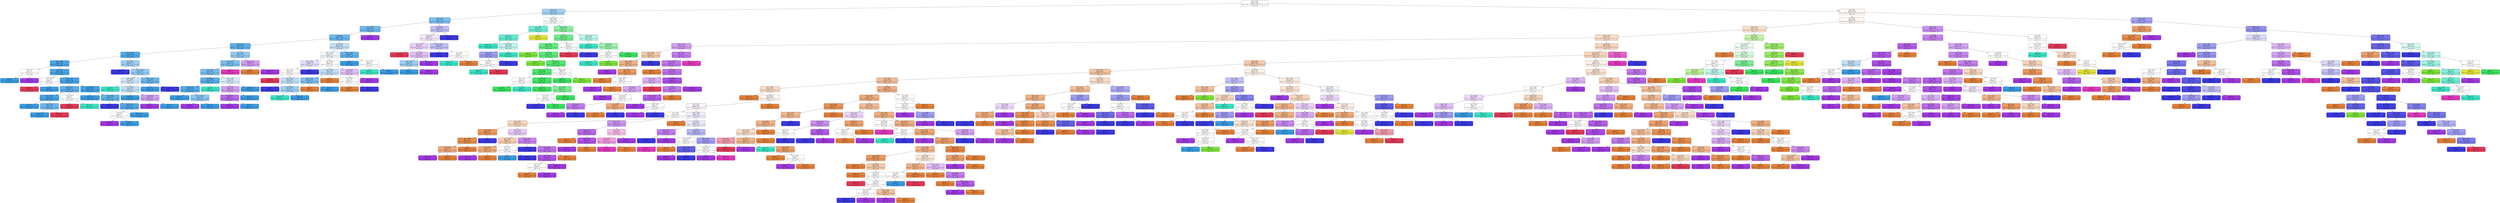 digraph Tree {
node [shape=box, style="filled, rounded", color="black", fontname="helvetica"] ;
edge [fontname="helvetica"] ;
0 [label=<alm &le; -0.745<br/>gini = 0.779<br/>samples = 1187<br/>value = [365, 5, 28, 31, 42, 137, 194, 342, 17, 26]<br/>class = CYT>, fillcolor="#fefcfa"] ;
1 [label=<mcg &le; 1.278<br/>gini = 0.677<br/>samples = 237<br/>value = [5, 1, 4, 24, 29, 126, 19, 20, 1, 8]<br/>class = ME3>, fillcolor="#a3d1f3"] ;
0 -> 1 [labeldistance=2.5, labelangle=45, headlabel="True"] ;
2 [label=<mit &le; 1.213<br/>gini = 0.477<br/>samples = 178<br/>value = [5, 0, 0, 0, 6, 126, 14, 20, 1, 6]<br/>class = ME3>, fillcolor="#7abdee"] ;
1 -> 2 ;
3 [label=<nuc &le; 2.686<br/>gini = 0.406<br/>samples = 163<br/>value = [4, 0, 0, 0, 5, 124, 7, 17, 1, 5]<br/>class = ME3>, fillcolor="#6eb7ec"] ;
2 -> 3 ;
4 [label=<mcg &le; 0.4<br/>gini = 0.387<br/>samples = 160<br/>value = [4, 0, 0, 0, 5, 124, 7, 14, 1, 5]<br/>class = ME3>, fillcolor="#6ab5eb"] ;
3 -> 4 ;
5 [label=<alm &le; -1.211<br/>gini = 0.298<br/>samples = 137<br/>value = [1, 0, 0, 0, 3, 114, 3, 12, 1, 3]<br/>class = ME3>, fillcolor="#5dafea"] ;
4 -> 5 ;
6 [label=<gvh &le; 1.106<br/>gini = 0.214<br/>samples = 104<br/>value = [0, 0, 0, 0, 2, 92, 3, 4, 0, 3]<br/>class = ME3>, fillcolor="#51a9e8"] ;
5 -> 6 ;
7 [label=<gvh &le; -2.389<br/>gini = 0.145<br/>samples = 92<br/>value = [0, 0, 0, 0, 1, 85, 1, 2, 0, 3]<br/>class = ME3>, fillcolor="#49a5e7"] ;
6 -> 7 ;
8 [label=<mit &le; 0.073<br/>gini = 0.5<br/>samples = 2<br/>value = [0, 0, 0, 0, 0, 1, 0, 1, 0, 0]<br/>class = ME3>, fillcolor="#ffffff"] ;
7 -> 8 ;
9 [label=<gini = 0.0<br/>samples = 1<br/>value = [0, 0, 0, 0, 0, 1, 0, 0, 0, 0]<br/>class = ME3>, fillcolor="#399de5"] ;
8 -> 9 ;
10 [label=<gini = 0.0<br/>samples = 1<br/>value = [0, 0, 0, 0, 0, 0, 0, 1, 0, 0]<br/>class = NUC>, fillcolor="#a339e5"] ;
8 -> 10 ;
11 [label=<vac &le; -1.722<br/>gini = 0.127<br/>samples = 90<br/>value = [0, 0, 0, 0, 1, 84, 1, 1, 0, 3]<br/>class = ME3>, fillcolor="#47a4e7"] ;
7 -> 11 ;
12 [label=<alm &le; -2.083<br/>gini = 0.5<br/>samples = 2<br/>value = [0, 0, 0, 0, 0, 1, 0, 0, 0, 1]<br/>class = ME3>, fillcolor="#ffffff"] ;
11 -> 12 ;
13 [label=<gini = 0.0<br/>samples = 1<br/>value = [0, 0, 0, 0, 0, 0, 0, 0, 0, 1]<br/>class = VAC>, fillcolor="#e53958"] ;
12 -> 13 ;
14 [label=<gini = 0.0<br/>samples = 1<br/>value = [0, 0, 0, 0, 0, 1, 0, 0, 0, 0]<br/>class = ME3>, fillcolor="#399de5"] ;
12 -> 14 ;
15 [label=<gvh &le; -0.845<br/>gini = 0.11<br/>samples = 88<br/>value = [0, 0, 0, 0, 1, 83, 1, 1, 0, 2]<br/>class = ME3>, fillcolor="#45a3e7"] ;
11 -> 15 ;
16 [label=<gvh &le; -1.007<br/>gini = 0.277<br/>samples = 19<br/>value = [0, 0, 0, 0, 1, 16, 0, 0, 0, 2]<br/>class = ME3>, fillcolor="#5caeea"] ;
15 -> 16 ;
17 [label=<nuc &le; -0.112<br/>gini = 0.111<br/>samples = 17<br/>value = [0, 0, 0, 0, 0, 16, 0, 0, 0, 1]<br/>class = ME3>, fillcolor="#45a3e7"] ;
16 -> 17 ;
18 [label=<gini = 0.0<br/>samples = 12<br/>value = [0, 0, 0, 0, 0, 12, 0, 0, 0, 0]<br/>class = ME3>, fillcolor="#399de5"] ;
17 -> 18 ;
19 [label=<mcg &le; -0.881<br/>gini = 0.32<br/>samples = 5<br/>value = [0, 0, 0, 0, 0, 4, 0, 0, 0, 1]<br/>class = ME3>, fillcolor="#6ab6ec"] ;
17 -> 19 ;
20 [label=<gini = 0.0<br/>samples = 4<br/>value = [0, 0, 0, 0, 0, 4, 0, 0, 0, 0]<br/>class = ME3>, fillcolor="#399de5"] ;
19 -> 20 ;
21 [label=<gini = 0.0<br/>samples = 1<br/>value = [0, 0, 0, 0, 0, 0, 0, 0, 0, 1]<br/>class = VAC>, fillcolor="#e53958"] ;
19 -> 21 ;
22 [label=<alm &le; -1.676<br/>gini = 0.5<br/>samples = 2<br/>value = [0, 0, 0, 0, 1, 0, 0, 0, 0, 1]<br/>class = ME2>, fillcolor="#ffffff"] ;
16 -> 22 ;
23 [label=<gini = 0.0<br/>samples = 1<br/>value = [0, 0, 0, 0, 0, 0, 0, 0, 0, 1]<br/>class = VAC>, fillcolor="#e53958"] ;
22 -> 23 ;
24 [label=<gini = 0.0<br/>samples = 1<br/>value = [0, 0, 0, 0, 1, 0, 0, 0, 0, 0]<br/>class = ME2>, fillcolor="#39e5c5"] ;
22 -> 24 ;
25 [label=<mit &le; 0.331<br/>gini = 0.057<br/>samples = 69<br/>value = [0, 0, 0, 0, 0, 67, 1, 1, 0, 0]<br/>class = ME3>, fillcolor="#3fa0e6"] ;
15 -> 25 ;
26 [label=<gini = 0.0<br/>samples = 58<br/>value = [0, 0, 0, 0, 0, 58, 0, 0, 0, 0]<br/>class = ME3>, fillcolor="#399de5"] ;
25 -> 26 ;
27 [label=<vac &le; -0.259<br/>gini = 0.314<br/>samples = 11<br/>value = [0, 0, 0, 0, 0, 9, 1, 1, 0, 0]<br/>class = ME3>, fillcolor="#61b1ea"] ;
25 -> 27 ;
28 [label=<gini = 0.0<br/>samples = 1<br/>value = [0, 0, 0, 0, 0, 0, 1, 0, 0, 0]<br/>class = MIT>, fillcolor="#3c39e5"] ;
27 -> 28 ;
29 [label=<mit &le; 0.404<br/>gini = 0.18<br/>samples = 10<br/>value = [0, 0, 0, 0, 0, 9, 0, 1, 0, 0]<br/>class = ME3>, fillcolor="#4fa8e8"] ;
27 -> 29 ;
30 [label=<vac &le; 0.43<br/>gini = 0.5<br/>samples = 2<br/>value = [0, 0, 0, 0, 0, 1, 0, 1, 0, 0]<br/>class = ME3>, fillcolor="#ffffff"] ;
29 -> 30 ;
31 [label=<gini = 0.0<br/>samples = 1<br/>value = [0, 0, 0, 0, 0, 0, 0, 1, 0, 0]<br/>class = NUC>, fillcolor="#a339e5"] ;
30 -> 31 ;
32 [label=<gini = 0.0<br/>samples = 1<br/>value = [0, 0, 0, 0, 0, 1, 0, 0, 0, 0]<br/>class = ME3>, fillcolor="#399de5"] ;
30 -> 32 ;
33 [label=<gini = 0.0<br/>samples = 8<br/>value = [0, 0, 0, 0, 0, 8, 0, 0, 0, 0]<br/>class = ME3>, fillcolor="#399de5"] ;
29 -> 33 ;
34 [label=<gvh &le; 1.187<br/>gini = 0.597<br/>samples = 12<br/>value = [0, 0, 0, 0, 1, 7, 2, 2, 0, 0]<br/>class = ME3>, fillcolor="#9ccef2"] ;
6 -> 34 ;
35 [label=<gini = 0.0<br/>samples = 1<br/>value = [0, 0, 0, 0, 0, 0, 1, 0, 0, 0]<br/>class = MIT>, fillcolor="#3c39e5"] ;
34 -> 35 ;
36 [label=<mcg &le; -0.003<br/>gini = 0.545<br/>samples = 11<br/>value = [0, 0, 0, 0, 1, 7, 1, 2, 0, 0]<br/>class = ME3>, fillcolor="#91c9f1"] ;
34 -> 36 ;
37 [label=<vac &le; 0.086<br/>gini = 0.611<br/>samples = 6<br/>value = [0, 0, 0, 0, 1, 3, 0, 2, 0, 0]<br/>class = ME3>, fillcolor="#cee6f8"] ;
36 -> 37 ;
38 [label=<gini = 0.0<br/>samples = 1<br/>value = [0, 0, 0, 0, 1, 0, 0, 0, 0, 0]<br/>class = ME2>, fillcolor="#39e5c5"] ;
37 -> 38 ;
39 [label=<mit &le; -0.515<br/>gini = 0.48<br/>samples = 5<br/>value = [0, 0, 0, 0, 0, 3, 0, 2, 0, 0]<br/>class = ME3>, fillcolor="#bddef6"] ;
37 -> 39 ;
40 [label=<gini = 0.0<br/>samples = 2<br/>value = [0, 0, 0, 0, 0, 2, 0, 0, 0, 0]<br/>class = ME3>, fillcolor="#399de5"] ;
39 -> 40 ;
41 [label=<nuc &le; 0.979<br/>gini = 0.444<br/>samples = 3<br/>value = [0, 0, 0, 0, 0, 1, 0, 2, 0, 0]<br/>class = NUC>, fillcolor="#d19cf2"] ;
39 -> 41 ;
42 [label=<gini = 0.0<br/>samples = 2<br/>value = [0, 0, 0, 0, 0, 0, 0, 2, 0, 0]<br/>class = NUC>, fillcolor="#a339e5"] ;
41 -> 42 ;
43 [label=<gini = 0.0<br/>samples = 1<br/>value = [0, 0, 0, 0, 0, 1, 0, 0, 0, 0]<br/>class = ME3>, fillcolor="#399de5"] ;
41 -> 43 ;
44 [label=<alm &le; -1.443<br/>gini = 0.32<br/>samples = 5<br/>value = [0, 0, 0, 0, 0, 4, 1, 0, 0, 0]<br/>class = ME3>, fillcolor="#6ab6ec"] ;
36 -> 44 ;
45 [label=<gini = 0.0<br/>samples = 4<br/>value = [0, 0, 0, 0, 0, 4, 0, 0, 0, 0]<br/>class = ME3>, fillcolor="#399de5"] ;
44 -> 45 ;
46 [label=<gini = 0.0<br/>samples = 1<br/>value = [0, 0, 0, 0, 0, 0, 1, 0, 0, 0]<br/>class = MIT>, fillcolor="#3c39e5"] ;
44 -> 46 ;
47 [label=<vac &le; 1.118<br/>gini = 0.494<br/>samples = 33<br/>value = [1, 0, 0, 0, 1, 22, 0, 8, 1, 0]<br/>class = ME3>, fillcolor="#90c8f0"] ;
5 -> 47 ;
48 [label=<pox &le; 5.645<br/>gini = 0.42<br/>samples = 30<br/>value = [0, 0, 0, 0, 1, 22, 0, 6, 1, 0]<br/>class = ME3>, fillcolor="#7bbeee"] ;
47 -> 48 ;
49 [label=<mit &le; -0.331<br/>gini = 0.38<br/>samples = 29<br/>value = [0, 0, 0, 0, 1, 22, 0, 6, 0, 0]<br/>class = ME3>, fillcolor="#75bbed"] ;
48 -> 49 ;
50 [label=<mcg &le; 0.253<br/>gini = 0.265<br/>samples = 20<br/>value = [0, 0, 0, 0, 1, 17, 0, 2, 0, 0]<br/>class = ME3>, fillcolor="#5aade9"] ;
49 -> 50 ;
51 [label=<gvh &le; 0.212<br/>gini = 0.188<br/>samples = 19<br/>value = [0, 0, 0, 0, 0, 17, 0, 2, 0, 0]<br/>class = ME3>, fillcolor="#50a9e8"] ;
50 -> 51 ;
52 [label=<gini = 0.0<br/>samples = 12<br/>value = [0, 0, 0, 0, 0, 12, 0, 0, 0, 0]<br/>class = ME3>, fillcolor="#399de5"] ;
51 -> 52 ;
53 [label=<gvh &le; 0.374<br/>gini = 0.408<br/>samples = 7<br/>value = [0, 0, 0, 0, 0, 5, 0, 2, 0, 0]<br/>class = ME3>, fillcolor="#88c4ef"] ;
51 -> 53 ;
54 [label=<gini = 0.0<br/>samples = 2<br/>value = [0, 0, 0, 0, 0, 0, 0, 2, 0, 0]<br/>class = NUC>, fillcolor="#a339e5"] ;
53 -> 54 ;
55 [label=<gini = 0.0<br/>samples = 5<br/>value = [0, 0, 0, 0, 0, 5, 0, 0, 0, 0]<br/>class = ME3>, fillcolor="#399de5"] ;
53 -> 55 ;
56 [label=<gini = 0.0<br/>samples = 1<br/>value = [0, 0, 0, 0, 1, 0, 0, 0, 0, 0]<br/>class = ME2>, fillcolor="#39e5c5"] ;
50 -> 56 ;
57 [label=<mcg &le; -0.186<br/>gini = 0.494<br/>samples = 9<br/>value = [0, 0, 0, 0, 0, 5, 0, 4, 0, 0]<br/>class = ME3>, fillcolor="#d7ebfa"] ;
49 -> 57 ;
58 [label=<vac &le; 0.258<br/>gini = 0.444<br/>samples = 6<br/>value = [0, 0, 0, 0, 0, 2, 0, 4, 0, 0]<br/>class = NUC>, fillcolor="#d19cf2"] ;
57 -> 58 ;
59 [label=<gvh &le; 0.618<br/>gini = 0.32<br/>samples = 5<br/>value = [0, 0, 0, 0, 0, 1, 0, 4, 0, 0]<br/>class = NUC>, fillcolor="#ba6aec"] ;
58 -> 59 ;
60 [label=<gini = 0.0<br/>samples = 4<br/>value = [0, 0, 0, 0, 0, 0, 0, 4, 0, 0]<br/>class = NUC>, fillcolor="#a339e5"] ;
59 -> 60 ;
61 [label=<gini = 0.0<br/>samples = 1<br/>value = [0, 0, 0, 0, 0, 1, 0, 0, 0, 0]<br/>class = ME3>, fillcolor="#399de5"] ;
59 -> 61 ;
62 [label=<gini = 0.0<br/>samples = 1<br/>value = [0, 0, 0, 0, 0, 1, 0, 0, 0, 0]<br/>class = ME3>, fillcolor="#399de5"] ;
58 -> 62 ;
63 [label=<gini = 0.0<br/>samples = 3<br/>value = [0, 0, 0, 0, 0, 3, 0, 0, 0, 0]<br/>class = ME3>, fillcolor="#399de5"] ;
57 -> 63 ;
64 [label=<gini = 0.0<br/>samples = 1<br/>value = [0, 0, 0, 0, 0, 0, 0, 0, 1, 0]<br/>class = POX>, fillcolor="#e539c0"] ;
48 -> 64 ;
65 [label=<mcg &le; -0.113<br/>gini = 0.444<br/>samples = 3<br/>value = [1, 0, 0, 0, 0, 0, 0, 2, 0, 0]<br/>class = NUC>, fillcolor="#d19cf2"] ;
47 -> 65 ;
66 [label=<gini = 0.0<br/>samples = 1<br/>value = [1, 0, 0, 0, 0, 0, 0, 0, 0, 0]<br/>class = CYT>, fillcolor="#e58139"] ;
65 -> 66 ;
67 [label=<gini = 0.0<br/>samples = 2<br/>value = [0, 0, 0, 0, 0, 0, 0, 2, 0, 0]<br/>class = NUC>, fillcolor="#a339e5"] ;
65 -> 67 ;
68 [label=<mcg &le; 1.058<br/>gini = 0.741<br/>samples = 23<br/>value = [3, 0, 0, 0, 2, 10, 4, 2, 0, 2]<br/>class = ME3>, fillcolor="#c0e0f7"] ;
4 -> 68 ;
69 [label=<alm &le; -1.211<br/>gini = 0.796<br/>samples = 17<br/>value = [3, 0, 0, 0, 1, 5, 4, 2, 0, 2]<br/>class = ME3>, fillcolor="#f0f7fd"] ;
68 -> 69 ;
70 [label=<alm &le; -1.909<br/>gini = 0.719<br/>samples = 8<br/>value = [0, 0, 0, 0, 1, 2, 3, 0, 0, 2]<br/>class = MIT>, fillcolor="#dedefb"] ;
69 -> 70 ;
71 [label=<mit &le; -0.552<br/>gini = 0.722<br/>samples = 6<br/>value = [0, 0, 0, 0, 1, 2, 1, 0, 0, 2]<br/>class = ME3>, fillcolor="#ffffff"] ;
70 -> 71 ;
72 [label=<gini = 0.0<br/>samples = 2<br/>value = [0, 0, 0, 0, 0, 0, 0, 0, 0, 2]<br/>class = VAC>, fillcolor="#e53958"] ;
71 -> 72 ;
73 [label=<alm &le; -2.374<br/>gini = 0.625<br/>samples = 4<br/>value = [0, 0, 0, 0, 1, 2, 1, 0, 0, 0]<br/>class = ME3>, fillcolor="#bddef6"] ;
71 -> 73 ;
74 [label=<gini = 0.0<br/>samples = 1<br/>value = [0, 0, 0, 0, 0, 0, 1, 0, 0, 0]<br/>class = MIT>, fillcolor="#3c39e5"] ;
73 -> 74 ;
75 [label=<mcg &le; 0.509<br/>gini = 0.444<br/>samples = 3<br/>value = [0, 0, 0, 0, 1, 2, 0, 0, 0, 0]<br/>class = ME3>, fillcolor="#9ccef2"] ;
73 -> 75 ;
76 [label=<gini = 0.0<br/>samples = 1<br/>value = [0, 0, 0, 0, 1, 0, 0, 0, 0, 0]<br/>class = ME2>, fillcolor="#39e5c5"] ;
75 -> 76 ;
77 [label=<gini = 0.0<br/>samples = 2<br/>value = [0, 0, 0, 0, 0, 2, 0, 0, 0, 0]<br/>class = ME3>, fillcolor="#399de5"] ;
75 -> 77 ;
78 [label=<gini = 0.0<br/>samples = 2<br/>value = [0, 0, 0, 0, 0, 0, 2, 0, 0, 0]<br/>class = MIT>, fillcolor="#3c39e5"] ;
70 -> 78 ;
79 [label=<mit &le; -0.148<br/>gini = 0.716<br/>samples = 9<br/>value = [3, 0, 0, 0, 0, 3, 1, 2, 0, 0]<br/>class = CYT>, fillcolor="#ffffff"] ;
69 -> 79 ;
80 [label=<nuc &le; -0.396<br/>gini = 0.48<br/>samples = 5<br/>value = [2, 0, 0, 0, 0, 3, 0, 0, 0, 0]<br/>class = ME3>, fillcolor="#bddef6"] ;
79 -> 80 ;
81 [label=<gvh &le; -0.479<br/>gini = 0.375<br/>samples = 4<br/>value = [1, 0, 0, 0, 0, 3, 0, 0, 0, 0]<br/>class = ME3>, fillcolor="#7bbeee"] ;
80 -> 81 ;
82 [label=<gini = 0.0<br/>samples = 1<br/>value = [1, 0, 0, 0, 0, 0, 0, 0, 0, 0]<br/>class = CYT>, fillcolor="#e58139"] ;
81 -> 82 ;
83 [label=<gini = 0.0<br/>samples = 3<br/>value = [0, 0, 0, 0, 0, 3, 0, 0, 0, 0]<br/>class = ME3>, fillcolor="#399de5"] ;
81 -> 83 ;
84 [label=<gini = 0.0<br/>samples = 1<br/>value = [1, 0, 0, 0, 0, 0, 0, 0, 0, 0]<br/>class = CYT>, fillcolor="#e58139"] ;
80 -> 84 ;
85 [label=<vac &le; 0.344<br/>gini = 0.625<br/>samples = 4<br/>value = [1, 0, 0, 0, 0, 0, 1, 2, 0, 0]<br/>class = NUC>, fillcolor="#e0bdf6"] ;
79 -> 85 ;
86 [label=<alm &le; -0.861<br/>gini = 0.5<br/>samples = 2<br/>value = [1, 0, 0, 0, 0, 0, 1, 0, 0, 0]<br/>class = CYT>, fillcolor="#ffffff"] ;
85 -> 86 ;
87 [label=<gini = 0.0<br/>samples = 1<br/>value = [1, 0, 0, 0, 0, 0, 0, 0, 0, 0]<br/>class = CYT>, fillcolor="#e58139"] ;
86 -> 87 ;
88 [label=<gini = 0.0<br/>samples = 1<br/>value = [0, 0, 0, 0, 0, 0, 1, 0, 0, 0]<br/>class = MIT>, fillcolor="#3c39e5"] ;
86 -> 88 ;
89 [label=<gini = 0.0<br/>samples = 2<br/>value = [0, 0, 0, 0, 0, 0, 0, 2, 0, 0]<br/>class = NUC>, fillcolor="#a339e5"] ;
85 -> 89 ;
90 [label=<mcg &le; 1.204<br/>gini = 0.278<br/>samples = 6<br/>value = [0, 0, 0, 0, 1, 5, 0, 0, 0, 0]<br/>class = ME3>, fillcolor="#61b1ea"] ;
68 -> 90 ;
91 [label=<gini = 0.0<br/>samples = 4<br/>value = [0, 0, 0, 0, 0, 4, 0, 0, 0, 0]<br/>class = ME3>, fillcolor="#399de5"] ;
90 -> 91 ;
92 [label=<alm &le; -1.443<br/>gini = 0.5<br/>samples = 2<br/>value = [0, 0, 0, 0, 1, 1, 0, 0, 0, 0]<br/>class = ME2>, fillcolor="#ffffff"] ;
90 -> 92 ;
93 [label=<gini = 0.0<br/>samples = 1<br/>value = [0, 0, 0, 0, 1, 0, 0, 0, 0, 0]<br/>class = ME2>, fillcolor="#39e5c5"] ;
92 -> 93 ;
94 [label=<gini = 0.0<br/>samples = 1<br/>value = [0, 0, 0, 0, 0, 1, 0, 0, 0, 0]<br/>class = ME3>, fillcolor="#399de5"] ;
92 -> 94 ;
95 [label=<gini = 0.0<br/>samples = 3<br/>value = [0, 0, 0, 0, 0, 0, 0, 3, 0, 0]<br/>class = NUC>, fillcolor="#a339e5"] ;
3 -> 95 ;
96 [label=<mit &le; 2.133<br/>gini = 0.711<br/>samples = 15<br/>value = [1, 0, 0, 0, 1, 2, 7, 3, 0, 1]<br/>class = MIT>, fillcolor="#bebdf6"] ;
2 -> 96 ;
97 [label=<gvh &le; 0.171<br/>gini = 0.8<br/>samples = 10<br/>value = [1, 0, 0, 0, 1, 2, 2, 3, 0, 1]<br/>class = NUC>, fillcolor="#f4e6fc"] ;
96 -> 97 ;
98 [label=<mit &le; 1.287<br/>gini = 0.611<br/>samples = 6<br/>value = [0, 0, 0, 0, 0, 2, 0, 3, 0, 1]<br/>class = NUC>, fillcolor="#e8cef8"] ;
97 -> 98 ;
99 [label=<gini = 0.0<br/>samples = 1<br/>value = [0, 0, 0, 0, 0, 0, 0, 0, 0, 1]<br/>class = VAC>, fillcolor="#e53958"] ;
98 -> 99 ;
100 [label=<mit &le; 1.581<br/>gini = 0.48<br/>samples = 5<br/>value = [0, 0, 0, 0, 0, 2, 0, 3, 0, 0]<br/>class = NUC>, fillcolor="#e0bdf6"] ;
98 -> 100 ;
101 [label=<vac &le; 0.43<br/>gini = 0.444<br/>samples = 3<br/>value = [0, 0, 0, 0, 0, 2, 0, 1, 0, 0]<br/>class = ME3>, fillcolor="#9ccef2"] ;
100 -> 101 ;
102 [label=<gini = 0.0<br/>samples = 2<br/>value = [0, 0, 0, 0, 0, 2, 0, 0, 0, 0]<br/>class = ME3>, fillcolor="#399de5"] ;
101 -> 102 ;
103 [label=<gini = 0.0<br/>samples = 1<br/>value = [0, 0, 0, 0, 0, 0, 0, 1, 0, 0]<br/>class = NUC>, fillcolor="#a339e5"] ;
101 -> 103 ;
104 [label=<gini = 0.0<br/>samples = 2<br/>value = [0, 0, 0, 0, 0, 0, 0, 2, 0, 0]<br/>class = NUC>, fillcolor="#a339e5"] ;
100 -> 104 ;
105 [label=<mit &le; 1.618<br/>gini = 0.625<br/>samples = 4<br/>value = [1, 0, 0, 0, 1, 0, 2, 0, 0, 0]<br/>class = MIT>, fillcolor="#bebdf6"] ;
97 -> 105 ;
106 [label=<gini = 0.0<br/>samples = 2<br/>value = [0, 0, 0, 0, 0, 0, 2, 0, 0, 0]<br/>class = MIT>, fillcolor="#3c39e5"] ;
105 -> 106 ;
107 [label=<nuc &le; -0.112<br/>gini = 0.5<br/>samples = 2<br/>value = [1, 0, 0, 0, 1, 0, 0, 0, 0, 0]<br/>class = CYT>, fillcolor="#ffffff"] ;
105 -> 107 ;
108 [label=<gini = 0.0<br/>samples = 1<br/>value = [0, 0, 0, 0, 1, 0, 0, 0, 0, 0]<br/>class = ME2>, fillcolor="#39e5c5"] ;
107 -> 108 ;
109 [label=<gini = 0.0<br/>samples = 1<br/>value = [1, 0, 0, 0, 0, 0, 0, 0, 0, 0]<br/>class = CYT>, fillcolor="#e58139"] ;
107 -> 109 ;
110 [label=<gini = 0.0<br/>samples = 5<br/>value = [0, 0, 0, 0, 0, 0, 5, 0, 0, 0]<br/>class = MIT>, fillcolor="#3c39e5"] ;
96 -> 110 ;
111 [label=<gvh &le; 1.025<br/>gini = 0.669<br/>samples = 59<br/>value = [0, 1, 4, 24, 23, 0, 5, 0, 0, 2]<br/>class = ME1>, fillcolor="#fafefb"] ;
1 -> 111 ;
112 [label=<erl &le; 4.699<br/>gini = 0.38<br/>samples = 22<br/>value = [0, 1, 0, 0, 17, 0, 3, 0, 0, 1]<br/>class = ME2>, fillcolor="#6decd4"] ;
111 -> 112 ;
113 [label=<gvh &le; 0.7<br/>gini = 0.322<br/>samples = 21<br/>value = [0, 0, 0, 0, 17, 0, 3, 0, 0, 1]<br/>class = ME2>, fillcolor="#65ebd2"] ;
112 -> 113 ;
114 [label=<gini = 0.0<br/>samples = 12<br/>value = [0, 0, 0, 0, 12, 0, 0, 0, 0, 0]<br/>class = ME2>, fillcolor="#39e5c5"] ;
113 -> 114 ;
115 [label=<mcg &le; 1.973<br/>gini = 0.568<br/>samples = 9<br/>value = [0, 0, 0, 0, 5, 0, 3, 0, 0, 1]<br/>class = ME2>, fillcolor="#bdf6ec"] ;
113 -> 115 ;
116 [label=<mit &le; 0.147<br/>gini = 0.56<br/>samples = 5<br/>value = [0, 0, 0, 0, 1, 0, 3, 0, 0, 1]<br/>class = MIT>, fillcolor="#9e9cf2"] ;
115 -> 116 ;
117 [label=<vac &le; 0.516<br/>gini = 0.5<br/>samples = 2<br/>value = [0, 0, 0, 0, 1, 0, 0, 0, 0, 1]<br/>class = ME2>, fillcolor="#ffffff"] ;
116 -> 117 ;
118 [label=<gini = 0.0<br/>samples = 1<br/>value = [0, 0, 0, 0, 1, 0, 0, 0, 0, 0]<br/>class = ME2>, fillcolor="#39e5c5"] ;
117 -> 118 ;
119 [label=<gini = 0.0<br/>samples = 1<br/>value = [0, 0, 0, 0, 0, 0, 0, 0, 0, 1]<br/>class = VAC>, fillcolor="#e53958"] ;
117 -> 119 ;
120 [label=<gini = 0.0<br/>samples = 3<br/>value = [0, 0, 0, 0, 0, 0, 3, 0, 0, 0]<br/>class = MIT>, fillcolor="#3c39e5"] ;
116 -> 120 ;
121 [label=<gini = 0.0<br/>samples = 4<br/>value = [0, 0, 0, 0, 4, 0, 0, 0, 0, 0]<br/>class = ME2>, fillcolor="#39e5c5"] ;
115 -> 121 ;
122 [label=<gini = 0.0<br/>samples = 1<br/>value = [0, 1, 0, 0, 0, 0, 0, 0, 0, 0]<br/>class = ERL>, fillcolor="#e2e539"] ;
112 -> 122 ;
123 [label=<mcg &le; 2.594<br/>gini = 0.538<br/>samples = 37<br/>value = [0, 0, 4, 24, 6, 0, 2, 0, 0, 1]<br/>class = ME1>, fillcolor="#8cf0a2"] ;
111 -> 123 ;
124 [label=<vac &le; 1.721<br/>gini = 0.418<br/>samples = 28<br/>value = [0, 0, 3, 21, 1, 0, 2, 0, 0, 1]<br/>class = ME1>, fillcolor="#70ec8b"] ;
123 -> 124 ;
125 [label=<gvh &le; 1.187<br/>gini = 0.331<br/>samples = 26<br/>value = [0, 0, 3, 21, 1, 0, 1, 0, 0, 0]<br/>class = ME1>, fillcolor="#64eb81"] ;
124 -> 125 ;
126 [label=<gini = 0.0<br/>samples = 1<br/>value = [0, 0, 1, 0, 0, 0, 0, 0, 0, 0]<br/>class = EXC>, fillcolor="#7be539"] ;
125 -> 126 ;
127 [label=<vac &le; -1.722<br/>gini = 0.285<br/>samples = 25<br/>value = [0, 0, 2, 21, 1, 0, 1, 0, 0, 0]<br/>class = ME1>, fillcolor="#5bea7a"] ;
125 -> 127 ;
128 [label=<gini = 0.0<br/>samples = 1<br/>value = [0, 0, 1, 0, 0, 0, 0, 0, 0, 0]<br/>class = EXC>, fillcolor="#7be539"] ;
127 -> 128 ;
129 [label=<alm &le; -0.92<br/>gini = 0.229<br/>samples = 24<br/>value = [0, 0, 1, 21, 1, 0, 1, 0, 0, 0]<br/>class = ME1>, fillcolor="#53e873"] ;
127 -> 129 ;
130 [label=<gvh &le; 1.431<br/>gini = 0.169<br/>samples = 22<br/>value = [0, 0, 0, 20, 1, 0, 1, 0, 0, 0]<br/>class = ME1>, fillcolor="#4ce76d"] ;
129 -> 130 ;
131 [label=<gvh &le; 1.35<br/>gini = 0.5<br/>samples = 2<br/>value = [0, 0, 0, 1, 1, 0, 0, 0, 0, 0]<br/>class = ME1>, fillcolor="#ffffff"] ;
130 -> 131 ;
132 [label=<gini = 0.0<br/>samples = 1<br/>value = [0, 0, 0, 1, 0, 0, 0, 0, 0, 0]<br/>class = ME1>, fillcolor="#39e55e"] ;
131 -> 132 ;
133 [label=<gini = 0.0<br/>samples = 1<br/>value = [0, 0, 0, 0, 1, 0, 0, 0, 0, 0]<br/>class = ME2>, fillcolor="#39e5c5"] ;
131 -> 133 ;
134 [label=<alm &le; -1.269<br/>gini = 0.095<br/>samples = 20<br/>value = [0, 0, 0, 19, 0, 0, 1, 0, 0, 0]<br/>class = ME1>, fillcolor="#43e666"] ;
130 -> 134 ;
135 [label=<gini = 0.0<br/>samples = 16<br/>value = [0, 0, 0, 16, 0, 0, 0, 0, 0, 0]<br/>class = ME1>, fillcolor="#39e55e"] ;
134 -> 135 ;
136 [label=<alm &le; -1.094<br/>gini = 0.375<br/>samples = 4<br/>value = [0, 0, 0, 3, 0, 0, 1, 0, 0, 0]<br/>class = ME1>, fillcolor="#7bee94"] ;
134 -> 136 ;
137 [label=<nuc &le; -0.396<br/>gini = 0.5<br/>samples = 2<br/>value = [0, 0, 0, 1, 0, 0, 1, 0, 0, 0]<br/>class = ME1>, fillcolor="#ffffff"] ;
136 -> 137 ;
138 [label=<gini = 0.0<br/>samples = 1<br/>value = [0, 0, 0, 0, 0, 0, 1, 0, 0, 0]<br/>class = MIT>, fillcolor="#3c39e5"] ;
137 -> 138 ;
139 [label=<gini = 0.0<br/>samples = 1<br/>value = [0, 0, 0, 1, 0, 0, 0, 0, 0, 0]<br/>class = ME1>, fillcolor="#39e55e"] ;
137 -> 139 ;
140 [label=<gini = 0.0<br/>samples = 2<br/>value = [0, 0, 0, 2, 0, 0, 0, 0, 0, 0]<br/>class = ME1>, fillcolor="#39e55e"] ;
136 -> 140 ;
141 [label=<mcg &le; 1.826<br/>gini = 0.5<br/>samples = 2<br/>value = [0, 0, 1, 1, 0, 0, 0, 0, 0, 0]<br/>class = EXC>, fillcolor="#ffffff"] ;
129 -> 141 ;
142 [label=<gini = 0.0<br/>samples = 1<br/>value = [0, 0, 0, 1, 0, 0, 0, 0, 0, 0]<br/>class = ME1>, fillcolor="#39e55e"] ;
141 -> 142 ;
143 [label=<gini = 0.0<br/>samples = 1<br/>value = [0, 0, 1, 0, 0, 0, 0, 0, 0, 0]<br/>class = EXC>, fillcolor="#7be539"] ;
141 -> 143 ;
144 [label=<vac &le; 2.151<br/>gini = 0.5<br/>samples = 2<br/>value = [0, 0, 0, 0, 0, 0, 1, 0, 0, 1]<br/>class = MIT>, fillcolor="#ffffff"] ;
124 -> 144 ;
145 [label=<gini = 0.0<br/>samples = 1<br/>value = [0, 0, 0, 0, 0, 0, 0, 0, 0, 1]<br/>class = VAC>, fillcolor="#e53958"] ;
144 -> 145 ;
146 [label=<gini = 0.0<br/>samples = 1<br/>value = [0, 0, 0, 0, 0, 0, 1, 0, 0, 0]<br/>class = MIT>, fillcolor="#3c39e5"] ;
144 -> 146 ;
147 [label=<gvh &le; 2.122<br/>gini = 0.568<br/>samples = 9<br/>value = [0, 0, 1, 3, 5, 0, 0, 0, 0, 0]<br/>class = ME2>, fillcolor="#bdf6ec"] ;
123 -> 147 ;
148 [label=<gini = 0.0<br/>samples = 4<br/>value = [0, 0, 0, 0, 4, 0, 0, 0, 0, 0]<br/>class = ME2>, fillcolor="#39e5c5"] ;
147 -> 148 ;
149 [label=<mit &le; 0.662<br/>gini = 0.56<br/>samples = 5<br/>value = [0, 0, 1, 3, 1, 0, 0, 0, 0, 0]<br/>class = ME1>, fillcolor="#9cf2ae"] ;
147 -> 149 ;
150 [label=<mcg &le; 2.741<br/>gini = 0.5<br/>samples = 2<br/>value = [0, 0, 1, 0, 1, 0, 0, 0, 0, 0]<br/>class = EXC>, fillcolor="#ffffff"] ;
149 -> 150 ;
151 [label=<gini = 0.0<br/>samples = 1<br/>value = [0, 0, 0, 0, 1, 0, 0, 0, 0, 0]<br/>class = ME2>, fillcolor="#39e5c5"] ;
150 -> 151 ;
152 [label=<gini = 0.0<br/>samples = 1<br/>value = [0, 0, 1, 0, 0, 0, 0, 0, 0, 0]<br/>class = EXC>, fillcolor="#7be539"] ;
150 -> 152 ;
153 [label=<gini = 0.0<br/>samples = 3<br/>value = [0, 0, 0, 3, 0, 0, 0, 0, 0, 0]<br/>class = ME1>, fillcolor="#39e55e"] ;
149 -> 153 ;
154 [label=<mit &le; 0.919<br/>gini = 0.706<br/>samples = 950<br/>value = [360, 4, 24, 7, 13, 11, 175, 322, 16, 18]<br/>class = CYT>, fillcolor="#fdf7f3"] ;
0 -> 154 [labeldistance=2.5, labelangle=-45, headlabel="False"] ;
155 [label=<nuc &le; 0.363<br/>gini = 0.667<br/>samples = 778<br/>value = [327, 3, 21, 6, 9, 11, 75, 296, 13, 17]<br/>class = CYT>, fillcolor="#fdf7f2"] ;
154 -> 155 ;
156 [label=<mcg &le; 1.717<br/>gini = 0.675<br/>samples = 601<br/>value = [284, 2, 21, 6, 7, 6, 73, 175, 12, 15]<br/>class = CYT>, fillcolor="#f8dfcc"] ;
155 -> 156 ;
157 [label=<gvh &le; -1.413<br/>gini = 0.64<br/>samples = 565<br/>value = [281, 1, 2, 0, 4, 6, 73, 174, 11, 13]<br/>class = CYT>, fillcolor="#f8ddc9"] ;
156 -> 157 ;
158 [label=<mcg &le; -1.503<br/>gini = 0.558<br/>samples = 44<br/>value = [10, 0, 0, 0, 0, 0, 5, 27, 1, 1]<br/>class = NUC>, fillcolor="#d19cf2"] ;
157 -> 158 ;
159 [label=<alm &le; 1.058<br/>gini = 0.593<br/>samples = 9<br/>value = [5, 0, 0, 0, 0, 0, 2, 2, 0, 0]<br/>class = CYT>, fillcolor="#f4c9aa"] ;
158 -> 159 ;
160 [label=<gvh &le; -2.226<br/>gini = 0.408<br/>samples = 7<br/>value = [5, 0, 0, 0, 0, 0, 0, 2, 0, 0]<br/>class = CYT>, fillcolor="#efb388"] ;
159 -> 160 ;
161 [label=<gini = 0.0<br/>samples = 1<br/>value = [0, 0, 0, 0, 0, 0, 0, 1, 0, 0]<br/>class = NUC>, fillcolor="#a339e5"] ;
160 -> 161 ;
162 [label=<gvh &le; -1.617<br/>gini = 0.278<br/>samples = 6<br/>value = [5, 0, 0, 0, 0, 0, 0, 1, 0, 0]<br/>class = CYT>, fillcolor="#ea9a61"] ;
160 -> 162 ;
163 [label=<gini = 0.0<br/>samples = 4<br/>value = [4, 0, 0, 0, 0, 0, 0, 0, 0, 0]<br/>class = CYT>, fillcolor="#e58139"] ;
162 -> 163 ;
164 [label=<mcg &le; -1.612<br/>gini = 0.5<br/>samples = 2<br/>value = [1, 0, 0, 0, 0, 0, 0, 1, 0, 0]<br/>class = CYT>, fillcolor="#ffffff"] ;
162 -> 164 ;
165 [label=<gini = 0.0<br/>samples = 1<br/>value = [0, 0, 0, 0, 0, 0, 0, 1, 0, 0]<br/>class = NUC>, fillcolor="#a339e5"] ;
164 -> 165 ;
166 [label=<gini = 0.0<br/>samples = 1<br/>value = [1, 0, 0, 0, 0, 0, 0, 0, 0, 0]<br/>class = CYT>, fillcolor="#e58139"] ;
164 -> 166 ;
167 [label=<gini = 0.0<br/>samples = 2<br/>value = [0, 0, 0, 0, 0, 0, 2, 0, 0, 0]<br/>class = MIT>, fillcolor="#3c39e5"] ;
159 -> 167 ;
168 [label=<pox &le; 5.645<br/>gini = 0.46<br/>samples = 35<br/>value = [5, 0, 0, 0, 0, 0, 3, 25, 1, 1]<br/>class = NUC>, fillcolor="#c27bee"] ;
158 -> 168 ;
169 [label=<nuc &le; -0.728<br/>gini = 0.429<br/>samples = 34<br/>value = [5, 0, 0, 0, 0, 0, 3, 25, 0, 1]<br/>class = NUC>, fillcolor="#c076ed"] ;
168 -> 169 ;
170 [label=<gini = 0.0<br/>samples = 1<br/>value = [1, 0, 0, 0, 0, 0, 0, 0, 0, 0]<br/>class = CYT>, fillcolor="#e58139"] ;
169 -> 170 ;
171 [label=<mit &le; -0.699<br/>gini = 0.402<br/>samples = 33<br/>value = [4, 0, 0, 0, 0, 0, 3, 25, 0, 1]<br/>class = NUC>, fillcolor="#bc70ec"] ;
169 -> 171 ;
172 [label=<mit &le; -0.773<br/>gini = 0.627<br/>samples = 13<br/>value = [3, 0, 0, 0, 0, 0, 2, 7, 0, 1]<br/>class = NUC>, fillcolor="#dab0f5"] ;
171 -> 172 ;
173 [label=<alm &le; 0.244<br/>gini = 0.569<br/>samples = 12<br/>value = [3, 0, 0, 0, 0, 0, 2, 7, 0, 0]<br/>class = NUC>, fillcolor="#d6a7f3"] ;
172 -> 173 ;
174 [label=<gini = 0.0<br/>samples = 4<br/>value = [0, 0, 0, 0, 0, 0, 0, 4, 0, 0]<br/>class = NUC>, fillcolor="#a339e5"] ;
173 -> 174 ;
175 [label=<mit &le; -0.92<br/>gini = 0.656<br/>samples = 8<br/>value = [3, 0, 0, 0, 0, 0, 2, 3, 0, 0]<br/>class = CYT>, fillcolor="#ffffff"] ;
173 -> 175 ;
176 [label=<alm &le; 1.349<br/>gini = 0.375<br/>samples = 4<br/>value = [0, 0, 0, 0, 0, 0, 1, 3, 0, 0]<br/>class = NUC>, fillcolor="#c27bee"] ;
175 -> 176 ;
177 [label=<gini = 0.0<br/>samples = 3<br/>value = [0, 0, 0, 0, 0, 0, 0, 3, 0, 0]<br/>class = NUC>, fillcolor="#a339e5"] ;
176 -> 177 ;
178 [label=<gini = 0.0<br/>samples = 1<br/>value = [0, 0, 0, 0, 0, 0, 1, 0, 0, 0]<br/>class = MIT>, fillcolor="#3c39e5"] ;
176 -> 178 ;
179 [label=<vac &le; 1.032<br/>gini = 0.375<br/>samples = 4<br/>value = [3, 0, 0, 0, 0, 0, 1, 0, 0, 0]<br/>class = CYT>, fillcolor="#eeab7b"] ;
175 -> 179 ;
180 [label=<gini = 0.0<br/>samples = 3<br/>value = [3, 0, 0, 0, 0, 0, 0, 0, 0, 0]<br/>class = CYT>, fillcolor="#e58139"] ;
179 -> 180 ;
181 [label=<gini = 0.0<br/>samples = 1<br/>value = [0, 0, 0, 0, 0, 0, 1, 0, 0, 0]<br/>class = MIT>, fillcolor="#3c39e5"] ;
179 -> 181 ;
182 [label=<gini = 0.0<br/>samples = 1<br/>value = [0, 0, 0, 0, 0, 0, 0, 0, 0, 1]<br/>class = VAC>, fillcolor="#e53958"] ;
172 -> 182 ;
183 [label=<alm &le; 0.069<br/>gini = 0.185<br/>samples = 20<br/>value = [1, 0, 0, 0, 0, 0, 1, 18, 0, 0]<br/>class = NUC>, fillcolor="#ad4ee8"] ;
171 -> 183 ;
184 [label=<vac &le; 0.344<br/>gini = 0.449<br/>samples = 7<br/>value = [1, 0, 0, 0, 0, 0, 1, 5, 0, 0]<br/>class = NUC>, fillcolor="#c27bee"] ;
183 -> 184 ;
185 [label=<alm &le; -0.047<br/>gini = 0.278<br/>samples = 6<br/>value = [0, 0, 0, 0, 0, 0, 1, 5, 0, 0]<br/>class = NUC>, fillcolor="#b561ea"] ;
184 -> 185 ;
186 [label=<gini = 0.0<br/>samples = 4<br/>value = [0, 0, 0, 0, 0, 0, 0, 4, 0, 0]<br/>class = NUC>, fillcolor="#a339e5"] ;
185 -> 186 ;
187 [label=<mcg &le; -0.551<br/>gini = 0.5<br/>samples = 2<br/>value = [0, 0, 0, 0, 0, 0, 1, 1, 0, 0]<br/>class = MIT>, fillcolor="#ffffff"] ;
185 -> 187 ;
188 [label=<gini = 0.0<br/>samples = 1<br/>value = [0, 0, 0, 0, 0, 0, 0, 1, 0, 0]<br/>class = NUC>, fillcolor="#a339e5"] ;
187 -> 188 ;
189 [label=<gini = 0.0<br/>samples = 1<br/>value = [0, 0, 0, 0, 0, 0, 1, 0, 0, 0]<br/>class = MIT>, fillcolor="#3c39e5"] ;
187 -> 189 ;
190 [label=<gini = 0.0<br/>samples = 1<br/>value = [1, 0, 0, 0, 0, 0, 0, 0, 0, 0]<br/>class = CYT>, fillcolor="#e58139"] ;
184 -> 190 ;
191 [label=<gini = 0.0<br/>samples = 13<br/>value = [0, 0, 0, 0, 0, 0, 0, 13, 0, 0]<br/>class = NUC>, fillcolor="#a339e5"] ;
183 -> 191 ;
192 [label=<gini = 0.0<br/>samples = 1<br/>value = [0, 0, 0, 0, 0, 0, 0, 0, 1, 0]<br/>class = POX>, fillcolor="#e539c0"] ;
168 -> 192 ;
193 [label=<pox &le; 3.363<br/>gini = 0.632<br/>samples = 521<br/>value = [271, 1, 2, 0, 4, 6, 68, 147, 10, 12]<br/>class = CYT>, fillcolor="#f6d5bd"] ;
157 -> 193 ;
194 [label=<nuc &le; -0.349<br/>gini = 0.624<br/>samples = 515<br/>value = [271, 1, 2, 0, 4, 6, 67, 147, 5, 12]<br/>class = CYT>, fillcolor="#f6d5bc"] ;
193 -> 194 ;
195 [label=<gvh &le; 0.618<br/>gini = 0.625<br/>samples = 344<br/>value = [188, 1, 2, 0, 3, 5, 56, 76, 5, 8]<br/>class = CYT>, fillcolor="#f4caac"] ;
194 -> 195 ;
196 [label=<alm &le; 0.884<br/>gini = 0.577<br/>samples = 275<br/>value = [164, 0, 0, 0, 2, 2, 38, 60, 5, 4]<br/>class = CYT>, fillcolor="#f2c29f"] ;
195 -> 196 ;
197 [label=<vac &le; -0.086<br/>gini = 0.544<br/>samples = 208<br/>value = [131, 0, 0, 0, 2, 2, 17, 47, 5, 4]<br/>class = CYT>, fillcolor="#f1bd98"] ;
196 -> 197 ;
198 [label=<nuc &le; -0.586<br/>gini = 0.632<br/>samples = 75<br/>value = [38, 0, 0, 0, 0, 1, 9, 23, 4, 0]<br/>class = CYT>, fillcolor="#f8dbc6"] ;
197 -> 198 ;
199 [label=<gini = 0.0<br/>samples = 12<br/>value = [12, 0, 0, 0, 0, 0, 0, 0, 0, 0]<br/>class = CYT>, fillcolor="#e58139"] ;
198 -> 199 ;
200 [label=<mcg &le; 0.912<br/>gini = 0.672<br/>samples = 63<br/>value = [26, 0, 0, 0, 0, 1, 9, 23, 4, 0]<br/>class = CYT>, fillcolor="#fdf6f0"] ;
198 -> 200 ;
201 [label=<mit &le; -0.111<br/>gini = 0.683<br/>samples = 58<br/>value = [21, 0, 0, 0, 0, 1, 9, 23, 4, 0]<br/>class = NUC>, fillcolor="#faf4fe"] ;
200 -> 201 ;
202 [label=<vac &le; -0.431<br/>gini = 0.625<br/>samples = 42<br/>value = [18, 0, 0, 0, 0, 1, 3, 18, 2, 0]<br/>class = CYT>, fillcolor="#ffffff"] ;
201 -> 202 ;
203 [label=<gvh &le; -0.357<br/>gini = 0.597<br/>samples = 28<br/>value = [15, 0, 0, 0, 0, 1, 3, 9, 0, 0]<br/>class = CYT>, fillcolor="#f7d7c0"] ;
202 -> 203 ;
204 [label=<alm &le; 0.767<br/>gini = 0.292<br/>samples = 12<br/>value = [10, 0, 0, 0, 0, 0, 1, 1, 0, 0]<br/>class = CYT>, fillcolor="#ea985d"] ;
203 -> 204 ;
205 [label=<gvh &le; -0.845<br/>gini = 0.165<br/>samples = 11<br/>value = [10, 0, 0, 0, 0, 0, 0, 1, 0, 0]<br/>class = CYT>, fillcolor="#e88e4d"] ;
204 -> 205 ;
206 [label=<alm &le; 0.535<br/>gini = 0.375<br/>samples = 4<br/>value = [3, 0, 0, 0, 0, 0, 0, 1, 0, 0]<br/>class = CYT>, fillcolor="#eeab7b"] ;
205 -> 206 ;
207 [label=<gini = 0.0<br/>samples = 1<br/>value = [0, 0, 0, 0, 0, 0, 0, 1, 0, 0]<br/>class = NUC>, fillcolor="#a339e5"] ;
206 -> 207 ;
208 [label=<gini = 0.0<br/>samples = 3<br/>value = [3, 0, 0, 0, 0, 0, 0, 0, 0, 0]<br/>class = CYT>, fillcolor="#e58139"] ;
206 -> 208 ;
209 [label=<gini = 0.0<br/>samples = 7<br/>value = [7, 0, 0, 0, 0, 0, 0, 0, 0, 0]<br/>class = CYT>, fillcolor="#e58139"] ;
205 -> 209 ;
210 [label=<gini = 0.0<br/>samples = 1<br/>value = [0, 0, 0, 0, 0, 0, 1, 0, 0, 0]<br/>class = MIT>, fillcolor="#3c39e5"] ;
204 -> 210 ;
211 [label=<mit &le; -0.773<br/>gini = 0.633<br/>samples = 16<br/>value = [5, 0, 0, 0, 0, 1, 2, 8, 0, 0]<br/>class = NUC>, fillcolor="#e6c9f8"] ;
203 -> 211 ;
212 [label=<mit &le; -0.92<br/>gini = 0.667<br/>samples = 6<br/>value = [3, 0, 0, 0, 0, 1, 1, 1, 0, 0]<br/>class = CYT>, fillcolor="#f5cdb0"] ;
211 -> 212 ;
213 [label=<mcg &le; -1.539<br/>gini = 0.375<br/>samples = 4<br/>value = [3, 0, 0, 0, 0, 0, 0, 1, 0, 0]<br/>class = CYT>, fillcolor="#eeab7b"] ;
212 -> 213 ;
214 [label=<gini = 0.0<br/>samples = 1<br/>value = [0, 0, 0, 0, 0, 0, 0, 1, 0, 0]<br/>class = NUC>, fillcolor="#a339e5"] ;
213 -> 214 ;
215 [label=<gini = 0.0<br/>samples = 3<br/>value = [3, 0, 0, 0, 0, 0, 0, 0, 0, 0]<br/>class = CYT>, fillcolor="#e58139"] ;
213 -> 215 ;
216 [label=<alm &le; -0.28<br/>gini = 0.5<br/>samples = 2<br/>value = [0, 0, 0, 0, 0, 1, 1, 0, 0, 0]<br/>class = ME3>, fillcolor="#ffffff"] ;
212 -> 216 ;
217 [label=<gini = 0.0<br/>samples = 1<br/>value = [0, 0, 0, 0, 0, 1, 0, 0, 0, 0]<br/>class = ME3>, fillcolor="#399de5"] ;
216 -> 217 ;
218 [label=<gini = 0.0<br/>samples = 1<br/>value = [0, 0, 0, 0, 0, 0, 1, 0, 0, 0]<br/>class = MIT>, fillcolor="#3c39e5"] ;
216 -> 218 ;
219 [label=<vac &le; -3.443<br/>gini = 0.46<br/>samples = 10<br/>value = [2, 0, 0, 0, 0, 0, 1, 7, 0, 0]<br/>class = NUC>, fillcolor="#c683ef"] ;
211 -> 219 ;
220 [label=<gini = 0.0<br/>samples = 1<br/>value = [0, 0, 0, 0, 0, 0, 1, 0, 0, 0]<br/>class = MIT>, fillcolor="#3c39e5"] ;
219 -> 220 ;
221 [label=<mcg &le; 0.619<br/>gini = 0.346<br/>samples = 9<br/>value = [2, 0, 0, 0, 0, 0, 0, 7, 0, 0]<br/>class = NUC>, fillcolor="#bd72ec"] ;
219 -> 221 ;
222 [label=<gvh &le; -0.194<br/>gini = 0.219<br/>samples = 8<br/>value = [1, 0, 0, 0, 0, 0, 0, 7, 0, 0]<br/>class = NUC>, fillcolor="#b055e9"] ;
221 -> 222 ;
223 [label=<mit &le; -0.515<br/>gini = 0.5<br/>samples = 2<br/>value = [1, 0, 0, 0, 0, 0, 0, 1, 0, 0]<br/>class = CYT>, fillcolor="#ffffff"] ;
222 -> 223 ;
224 [label=<gini = 0.0<br/>samples = 1<br/>value = [1, 0, 0, 0, 0, 0, 0, 0, 0, 0]<br/>class = CYT>, fillcolor="#e58139"] ;
223 -> 224 ;
225 [label=<gini = 0.0<br/>samples = 1<br/>value = [0, 0, 0, 0, 0, 0, 0, 1, 0, 0]<br/>class = NUC>, fillcolor="#a339e5"] ;
223 -> 225 ;
226 [label=<gini = 0.0<br/>samples = 6<br/>value = [0, 0, 0, 0, 0, 0, 0, 6, 0, 0]<br/>class = NUC>, fillcolor="#a339e5"] ;
222 -> 226 ;
227 [label=<gini = 0.0<br/>samples = 1<br/>value = [1, 0, 0, 0, 0, 0, 0, 0, 0, 0]<br/>class = CYT>, fillcolor="#e58139"] ;
221 -> 227 ;
228 [label=<gvh &le; -0.032<br/>gini = 0.52<br/>samples = 14<br/>value = [3, 0, 0, 0, 0, 0, 0, 9, 2, 0]<br/>class = NUC>, fillcolor="#cd93f1"] ;
202 -> 228 ;
229 [label=<mit &le; -1.067<br/>gini = 0.32<br/>samples = 10<br/>value = [2, 0, 0, 0, 0, 0, 0, 8, 0, 0]<br/>class = NUC>, fillcolor="#ba6aec"] ;
228 -> 229 ;
230 [label=<gini = 0.0<br/>samples = 1<br/>value = [1, 0, 0, 0, 0, 0, 0, 0, 0, 0]<br/>class = CYT>, fillcolor="#e58139"] ;
229 -> 230 ;
231 [label=<mit &le; -0.184<br/>gini = 0.198<br/>samples = 9<br/>value = [1, 0, 0, 0, 0, 0, 0, 8, 0, 0]<br/>class = NUC>, fillcolor="#ae52e8"] ;
229 -> 231 ;
232 [label=<gini = 0.0<br/>samples = 8<br/>value = [0, 0, 0, 0, 0, 0, 0, 8, 0, 0]<br/>class = NUC>, fillcolor="#a339e5"] ;
231 -> 232 ;
233 [label=<gini = 0.0<br/>samples = 1<br/>value = [1, 0, 0, 0, 0, 0, 0, 0, 0, 0]<br/>class = CYT>, fillcolor="#e58139"] ;
231 -> 233 ;
234 [label=<alm &le; 0.535<br/>gini = 0.625<br/>samples = 4<br/>value = [1, 0, 0, 0, 0, 0, 0, 1, 2, 0]<br/>class = POX>, fillcolor="#f6bdea"] ;
228 -> 234 ;
235 [label=<mcg &le; 0.4<br/>gini = 0.444<br/>samples = 3<br/>value = [1, 0, 0, 0, 0, 0, 0, 0, 2, 0]<br/>class = POX>, fillcolor="#f29ce0"] ;
234 -> 235 ;
236 [label=<gini = 0.0<br/>samples = 2<br/>value = [0, 0, 0, 0, 0, 0, 0, 0, 2, 0]<br/>class = POX>, fillcolor="#e539c0"] ;
235 -> 236 ;
237 [label=<gini = 0.0<br/>samples = 1<br/>value = [1, 0, 0, 0, 0, 0, 0, 0, 0, 0]<br/>class = CYT>, fillcolor="#e58139"] ;
235 -> 237 ;
238 [label=<gini = 0.0<br/>samples = 1<br/>value = [0, 0, 0, 0, 0, 0, 0, 1, 0, 0]<br/>class = NUC>, fillcolor="#a339e5"] ;
234 -> 238 ;
239 [label=<mcg &le; -1.429<br/>gini = 0.711<br/>samples = 16<br/>value = [3, 0, 0, 0, 0, 0, 6, 5, 2, 0]<br/>class = MIT>, fillcolor="#ededfd"] ;
201 -> 239 ;
240 [label=<gini = 0.0<br/>samples = 2<br/>value = [2, 0, 0, 0, 0, 0, 0, 0, 0, 0]<br/>class = CYT>, fillcolor="#e58139"] ;
239 -> 240 ;
241 [label=<vac &le; -0.947<br/>gini = 0.663<br/>samples = 14<br/>value = [1, 0, 0, 0, 0, 0, 6, 5, 2, 0]<br/>class = MIT>, fillcolor="#e9e9fc"] ;
239 -> 241 ;
242 [label=<gvh &le; -0.763<br/>gini = 0.375<br/>samples = 4<br/>value = [0, 0, 0, 0, 0, 0, 1, 3, 0, 0]<br/>class = NUC>, fillcolor="#c27bee"] ;
241 -> 242 ;
243 [label=<gini = 0.0<br/>samples = 1<br/>value = [0, 0, 0, 0, 0, 0, 1, 0, 0, 0]<br/>class = MIT>, fillcolor="#3c39e5"] ;
242 -> 243 ;
244 [label=<gini = 0.0<br/>samples = 3<br/>value = [0, 0, 0, 0, 0, 0, 0, 3, 0, 0]<br/>class = NUC>, fillcolor="#a339e5"] ;
242 -> 244 ;
245 [label=<alm &le; -0.105<br/>gini = 0.66<br/>samples = 10<br/>value = [1, 0, 0, 0, 0, 0, 5, 2, 2, 0]<br/>class = MIT>, fillcolor="#b6b5f5"] ;
241 -> 245 ;
246 [label=<mcg &le; -0.039<br/>gini = 0.5<br/>samples = 2<br/>value = [1, 0, 0, 0, 0, 0, 0, 0, 1, 0]<br/>class = CYT>, fillcolor="#ffffff"] ;
245 -> 246 ;
247 [label=<gini = 0.0<br/>samples = 1<br/>value = [0, 0, 0, 0, 0, 0, 0, 0, 1, 0]<br/>class = POX>, fillcolor="#e539c0"] ;
246 -> 247 ;
248 [label=<gini = 0.0<br/>samples = 1<br/>value = [1, 0, 0, 0, 0, 0, 0, 0, 0, 0]<br/>class = CYT>, fillcolor="#e58139"] ;
246 -> 248 ;
249 [label=<alm &le; 0.767<br/>gini = 0.531<br/>samples = 8<br/>value = [0, 0, 0, 0, 0, 0, 5, 2, 1, 0]<br/>class = MIT>, fillcolor="#9e9cf2"] ;
245 -> 249 ;
250 [label=<gvh &le; -0.763<br/>gini = 0.278<br/>samples = 6<br/>value = [0, 0, 0, 0, 0, 0, 5, 1, 0, 0]<br/>class = MIT>, fillcolor="#6361ea"] ;
249 -> 250 ;
251 [label=<gini = 0.0<br/>samples = 1<br/>value = [0, 0, 0, 0, 0, 0, 0, 1, 0, 0]<br/>class = NUC>, fillcolor="#a339e5"] ;
250 -> 251 ;
252 [label=<gini = 0.0<br/>samples = 5<br/>value = [0, 0, 0, 0, 0, 0, 5, 0, 0, 0]<br/>class = MIT>, fillcolor="#3c39e5"] ;
250 -> 252 ;
253 [label=<mcg &le; -0.186<br/>gini = 0.5<br/>samples = 2<br/>value = [0, 0, 0, 0, 0, 0, 0, 1, 1, 0]<br/>class = NUC>, fillcolor="#ffffff"] ;
249 -> 253 ;
254 [label=<gini = 0.0<br/>samples = 1<br/>value = [0, 0, 0, 0, 0, 0, 0, 1, 0, 0]<br/>class = NUC>, fillcolor="#a339e5"] ;
253 -> 254 ;
255 [label=<gini = 0.0<br/>samples = 1<br/>value = [0, 0, 0, 0, 0, 0, 0, 0, 1, 0]<br/>class = POX>, fillcolor="#e539c0"] ;
253 -> 255 ;
256 [label=<gini = 0.0<br/>samples = 5<br/>value = [5, 0, 0, 0, 0, 0, 0, 0, 0, 0]<br/>class = CYT>, fillcolor="#e58139"] ;
200 -> 256 ;
257 [label=<mit &le; 0.699<br/>gini = 0.474<br/>samples = 133<br/>value = [93, 0, 0, 0, 2, 1, 8, 24, 1, 4]<br/>class = CYT>, fillcolor="#efaf82"] ;
197 -> 257 ;
258 [label=<mcg &le; -0.332<br/>gini = 0.45<br/>samples = 128<br/>value = [92, 0, 0, 0, 2, 1, 6, 22, 1, 4]<br/>class = CYT>, fillcolor="#eeac7c"] ;
257 -> 258 ;
259 [label=<gvh &le; -0.682<br/>gini = 0.249<br/>samples = 44<br/>value = [38, 0, 0, 0, 1, 0, 1, 2, 0, 2]<br/>class = CYT>, fillcolor="#e99355"] ;
258 -> 259 ;
260 [label=<gvh &le; -0.763<br/>gini = 0.57<br/>samples = 16<br/>value = [10, 0, 0, 0, 1, 0, 1, 2, 0, 2]<br/>class = CYT>, fillcolor="#f0b78e"] ;
259 -> 260 ;
261 [label=<vac &le; 0.602<br/>gini = 0.516<br/>samples = 15<br/>value = [10, 0, 0, 0, 1, 0, 0, 2, 0, 2]<br/>class = CYT>, fillcolor="#efb185"] ;
260 -> 261 ;
262 [label=<mit &le; -0.773<br/>gini = 0.691<br/>samples = 9<br/>value = [4, 0, 0, 0, 1, 0, 0, 2, 0, 2]<br/>class = CYT>, fillcolor="#f8dbc6"] ;
261 -> 262 ;
263 [label=<alm &le; 0.651<br/>gini = 0.444<br/>samples = 3<br/>value = [0, 0, 0, 0, 0, 0, 0, 1, 0, 2]<br/>class = VAC>, fillcolor="#f29cac"] ;
262 -> 263 ;
264 [label=<gini = 0.0<br/>samples = 2<br/>value = [0, 0, 0, 0, 0, 0, 0, 0, 0, 2]<br/>class = VAC>, fillcolor="#e53958"] ;
263 -> 264 ;
265 [label=<gini = 0.0<br/>samples = 1<br/>value = [0, 0, 0, 0, 0, 0, 0, 1, 0, 0]<br/>class = NUC>, fillcolor="#a339e5"] ;
263 -> 265 ;
266 [label=<alm &le; -0.222<br/>gini = 0.5<br/>samples = 6<br/>value = [4, 0, 0, 0, 1, 0, 0, 1, 0, 0]<br/>class = CYT>, fillcolor="#efb388"] ;
262 -> 266 ;
267 [label=<gini = 0.0<br/>samples = 1<br/>value = [0, 0, 0, 0, 1, 0, 0, 0, 0, 0]<br/>class = ME2>, fillcolor="#39e5c5"] ;
266 -> 267 ;
268 [label=<mit &le; -0.552<br/>gini = 0.32<br/>samples = 5<br/>value = [4, 0, 0, 0, 0, 0, 0, 1, 0, 0]<br/>class = CYT>, fillcolor="#eca06a"] ;
266 -> 268 ;
269 [label=<gini = 0.0<br/>samples = 3<br/>value = [3, 0, 0, 0, 0, 0, 0, 0, 0, 0]<br/>class = CYT>, fillcolor="#e58139"] ;
268 -> 269 ;
270 [label=<vac &le; 0.086<br/>gini = 0.5<br/>samples = 2<br/>value = [1, 0, 0, 0, 0, 0, 0, 1, 0, 0]<br/>class = CYT>, fillcolor="#ffffff"] ;
268 -> 270 ;
271 [label=<gini = 0.0<br/>samples = 1<br/>value = [0, 0, 0, 0, 0, 0, 0, 1, 0, 0]<br/>class = NUC>, fillcolor="#a339e5"] ;
270 -> 271 ;
272 [label=<gini = 0.0<br/>samples = 1<br/>value = [1, 0, 0, 0, 0, 0, 0, 0, 0, 0]<br/>class = CYT>, fillcolor="#e58139"] ;
270 -> 272 ;
273 [label=<gini = 0.0<br/>samples = 6<br/>value = [6, 0, 0, 0, 0, 0, 0, 0, 0, 0]<br/>class = CYT>, fillcolor="#e58139"] ;
261 -> 273 ;
274 [label=<gini = 0.0<br/>samples = 1<br/>value = [0, 0, 0, 0, 0, 0, 1, 0, 0, 0]<br/>class = MIT>, fillcolor="#3c39e5"] ;
260 -> 274 ;
275 [label=<gini = 0.0<br/>samples = 28<br/>value = [28, 0, 0, 0, 0, 0, 0, 0, 0, 0]<br/>class = CYT>, fillcolor="#e58139"] ;
259 -> 275 ;
276 [label=<mit &le; -0.92<br/>gini = 0.526<br/>samples = 84<br/>value = [54, 0, 0, 0, 1, 1, 5, 20, 1, 2]<br/>class = CYT>, fillcolor="#f1bc96"] ;
258 -> 276 ;
277 [label=<gvh &le; 0.171<br/>gini = 0.602<br/>samples = 14<br/>value = [5, 0, 0, 0, 0, 0, 2, 7, 0, 0]<br/>class = NUC>, fillcolor="#ebd3f9"] ;
276 -> 277 ;
278 [label=<mcg &le; -0.113<br/>gini = 0.494<br/>samples = 9<br/>value = [1, 0, 0, 0, 0, 0, 2, 6, 0, 0]<br/>class = NUC>, fillcolor="#ca8ef0"] ;
277 -> 278 ;
279 [label=<alm &le; 0.477<br/>gini = 0.5<br/>samples = 2<br/>value = [1, 0, 0, 0, 0, 0, 1, 0, 0, 0]<br/>class = CYT>, fillcolor="#ffffff"] ;
278 -> 279 ;
280 [label=<gini = 0.0<br/>samples = 1<br/>value = [1, 0, 0, 0, 0, 0, 0, 0, 0, 0]<br/>class = CYT>, fillcolor="#e58139"] ;
279 -> 280 ;
281 [label=<gini = 0.0<br/>samples = 1<br/>value = [0, 0, 0, 0, 0, 0, 1, 0, 0, 0]<br/>class = MIT>, fillcolor="#3c39e5"] ;
279 -> 281 ;
282 [label=<vac &le; 0.086<br/>gini = 0.245<br/>samples = 7<br/>value = [0, 0, 0, 0, 0, 0, 1, 6, 0, 0]<br/>class = NUC>, fillcolor="#b25ae9"] ;
278 -> 282 ;
283 [label=<gini = 0.0<br/>samples = 1<br/>value = [0, 0, 0, 0, 0, 0, 1, 0, 0, 0]<br/>class = MIT>, fillcolor="#3c39e5"] ;
282 -> 283 ;
284 [label=<gini = 0.0<br/>samples = 6<br/>value = [0, 0, 0, 0, 0, 0, 0, 6, 0, 0]<br/>class = NUC>, fillcolor="#a339e5"] ;
282 -> 284 ;
285 [label=<alm &le; -0.222<br/>gini = 0.32<br/>samples = 5<br/>value = [4, 0, 0, 0, 0, 0, 0, 1, 0, 0]<br/>class = CYT>, fillcolor="#eca06a"] ;
277 -> 285 ;
286 [label=<gvh &le; 0.374<br/>gini = 0.5<br/>samples = 2<br/>value = [1, 0, 0, 0, 0, 0, 0, 1, 0, 0]<br/>class = CYT>, fillcolor="#ffffff"] ;
285 -> 286 ;
287 [label=<gini = 0.0<br/>samples = 1<br/>value = [1, 0, 0, 0, 0, 0, 0, 0, 0, 0]<br/>class = CYT>, fillcolor="#e58139"] ;
286 -> 287 ;
288 [label=<gini = 0.0<br/>samples = 1<br/>value = [0, 0, 0, 0, 0, 0, 0, 1, 0, 0]<br/>class = NUC>, fillcolor="#a339e5"] ;
286 -> 288 ;
289 [label=<gini = 0.0<br/>samples = 3<br/>value = [3, 0, 0, 0, 0, 0, 0, 0, 0, 0]<br/>class = CYT>, fillcolor="#e58139"] ;
285 -> 289 ;
290 [label=<alm &le; -0.629<br/>gini = 0.472<br/>samples = 70<br/>value = [49, 0, 0, 0, 1, 1, 3, 13, 1, 2]<br/>class = CYT>, fillcolor="#efaf82"] ;
276 -> 290 ;
291 [label=<mcg &le; 0.034<br/>gini = 0.667<br/>samples = 3<br/>value = [0, 0, 0, 0, 1, 0, 1, 0, 1, 0]<br/>class = ME2>, fillcolor="#ffffff"] ;
290 -> 291 ;
292 [label=<gini = 0.0<br/>samples = 1<br/>value = [0, 0, 0, 0, 0, 0, 0, 0, 1, 0]<br/>class = POX>, fillcolor="#e539c0"] ;
291 -> 292 ;
293 [label=<gvh &le; 0.212<br/>gini = 0.5<br/>samples = 2<br/>value = [0, 0, 0, 0, 1, 0, 1, 0, 0, 0]<br/>class = ME2>, fillcolor="#ffffff"] ;
291 -> 293 ;
294 [label=<gini = 0.0<br/>samples = 1<br/>value = [0, 0, 0, 0, 1, 0, 0, 0, 0, 0]<br/>class = ME2>, fillcolor="#39e5c5"] ;
293 -> 294 ;
295 [label=<gini = 0.0<br/>samples = 1<br/>value = [0, 0, 0, 0, 0, 0, 1, 0, 0, 0]<br/>class = MIT>, fillcolor="#3c39e5"] ;
293 -> 295 ;
296 [label=<gvh &le; 0.537<br/>gini = 0.425<br/>samples = 67<br/>value = [49, 0, 0, 0, 0, 1, 2, 13, 0, 2]<br/>class = CYT>, fillcolor="#eeab7b"] ;
290 -> 296 ;
297 [label=<gvh &le; -1.251<br/>gini = 0.383<br/>samples = 64<br/>value = [49, 0, 0, 0, 0, 1, 1, 11, 0, 2]<br/>class = CYT>, fillcolor="#eca571"] ;
296 -> 297 ;
298 [label=<gini = 0.0<br/>samples = 2<br/>value = [0, 0, 0, 0, 0, 0, 0, 2, 0, 0]<br/>class = NUC>, fillcolor="#a339e5"] ;
297 -> 298 ;
299 [label=<mcg &le; 0.253<br/>gini = 0.353<br/>samples = 62<br/>value = [49, 0, 0, 0, 0, 1, 1, 9, 0, 2]<br/>class = CYT>, fillcolor="#eba06a"] ;
297 -> 299 ;
300 [label=<gvh &le; -0.194<br/>gini = 0.483<br/>samples = 38<br/>value = [26, 0, 0, 0, 0, 1, 1, 8, 0, 2]<br/>class = CYT>, fillcolor="#efb388"] ;
299 -> 300 ;
301 [label=<mcg &le; 0.034<br/>gini = 0.318<br/>samples = 22<br/>value = [18, 0, 0, 0, 0, 0, 1, 2, 0, 1]<br/>class = CYT>, fillcolor="#ea9a61"] ;
300 -> 301 ;
302 [label=<gini = 0.0<br/>samples = 13<br/>value = [13, 0, 0, 0, 0, 0, 0, 0, 0, 0]<br/>class = CYT>, fillcolor="#e58139"] ;
301 -> 302 ;
303 [label=<mit &le; -0.405<br/>gini = 0.617<br/>samples = 9<br/>value = [5, 0, 0, 0, 0, 0, 1, 2, 0, 1]<br/>class = CYT>, fillcolor="#f4c9aa"] ;
301 -> 303 ;
304 [label=<gini = 0.0<br/>samples = 3<br/>value = [3, 0, 0, 0, 0, 0, 0, 0, 0, 0]<br/>class = CYT>, fillcolor="#e58139"] ;
303 -> 304 ;
305 [label=<mit &le; -0.331<br/>gini = 0.722<br/>samples = 6<br/>value = [2, 0, 0, 0, 0, 0, 1, 2, 0, 1]<br/>class = CYT>, fillcolor="#ffffff"] ;
303 -> 305 ;
306 [label=<gini = 0.0<br/>samples = 1<br/>value = [0, 0, 0, 0, 0, 0, 0, 0, 0, 1]<br/>class = VAC>, fillcolor="#e53958"] ;
305 -> 306 ;
307 [label=<vac &le; 0.43<br/>gini = 0.64<br/>samples = 5<br/>value = [2, 0, 0, 0, 0, 0, 1, 2, 0, 0]<br/>class = CYT>, fillcolor="#ffffff"] ;
305 -> 307 ;
308 [label=<alm &le; 0.418<br/>gini = 0.5<br/>samples = 2<br/>value = [0, 0, 0, 0, 0, 0, 1, 1, 0, 0]<br/>class = MIT>, fillcolor="#ffffff"] ;
307 -> 308 ;
309 [label=<gini = 0.0<br/>samples = 1<br/>value = [0, 0, 0, 0, 0, 0, 1, 0, 0, 0]<br/>class = MIT>, fillcolor="#3c39e5"] ;
308 -> 309 ;
310 [label=<gini = 0.0<br/>samples = 1<br/>value = [0, 0, 0, 0, 0, 0, 0, 1, 0, 0]<br/>class = NUC>, fillcolor="#a339e5"] ;
308 -> 310 ;
311 [label=<mit &le; -0.184<br/>gini = 0.444<br/>samples = 3<br/>value = [2, 0, 0, 0, 0, 0, 0, 1, 0, 0]<br/>class = CYT>, fillcolor="#f2c09c"] ;
307 -> 311 ;
312 [label=<gini = 0.0<br/>samples = 1<br/>value = [0, 0, 0, 0, 0, 0, 0, 1, 0, 0]<br/>class = NUC>, fillcolor="#a339e5"] ;
311 -> 312 ;
313 [label=<gini = 0.0<br/>samples = 2<br/>value = [2, 0, 0, 0, 0, 0, 0, 0, 0, 0]<br/>class = CYT>, fillcolor="#e58139"] ;
311 -> 313 ;
314 [label=<alm &le; -0.047<br/>gini = 0.602<br/>samples = 16<br/>value = [8, 0, 0, 0, 0, 1, 0, 6, 0, 1]<br/>class = CYT>, fillcolor="#fae6d7"] ;
300 -> 314 ;
315 [label=<alm &le; -0.512<br/>gini = 0.5<br/>samples = 6<br/>value = [4, 0, 0, 0, 0, 1, 0, 0, 0, 1]<br/>class = CYT>, fillcolor="#efb388"] ;
314 -> 315 ;
316 [label=<mit &le; -0.037<br/>gini = 0.5<br/>samples = 2<br/>value = [0, 0, 0, 0, 0, 1, 0, 0, 0, 1]<br/>class = ME3>, fillcolor="#ffffff"] ;
315 -> 316 ;
317 [label=<gini = 0.0<br/>samples = 1<br/>value = [0, 0, 0, 0, 0, 1, 0, 0, 0, 0]<br/>class = ME3>, fillcolor="#399de5"] ;
316 -> 317 ;
318 [label=<gini = 0.0<br/>samples = 1<br/>value = [0, 0, 0, 0, 0, 0, 0, 0, 0, 1]<br/>class = VAC>, fillcolor="#e53958"] ;
316 -> 318 ;
319 [label=<gini = 0.0<br/>samples = 4<br/>value = [4, 0, 0, 0, 0, 0, 0, 0, 0, 0]<br/>class = CYT>, fillcolor="#e58139"] ;
315 -> 319 ;
320 [label=<mit &le; -0.736<br/>gini = 0.48<br/>samples = 10<br/>value = [4, 0, 0, 0, 0, 0, 0, 6, 0, 0]<br/>class = NUC>, fillcolor="#e0bdf6"] ;
314 -> 320 ;
321 [label=<gini = 0.0<br/>samples = 2<br/>value = [2, 0, 0, 0, 0, 0, 0, 0, 0, 0]<br/>class = CYT>, fillcolor="#e58139"] ;
320 -> 321 ;
322 [label=<vac &le; 0.086<br/>gini = 0.375<br/>samples = 8<br/>value = [2, 0, 0, 0, 0, 0, 0, 6, 0, 0]<br/>class = NUC>, fillcolor="#c27bee"] ;
320 -> 322 ;
323 [label=<gini = 0.0<br/>samples = 1<br/>value = [1, 0, 0, 0, 0, 0, 0, 0, 0, 0]<br/>class = CYT>, fillcolor="#e58139"] ;
322 -> 323 ;
324 [label=<alm &le; 0.651<br/>gini = 0.245<br/>samples = 7<br/>value = [1, 0, 0, 0, 0, 0, 0, 6, 0, 0]<br/>class = NUC>, fillcolor="#b25ae9"] ;
322 -> 324 ;
325 [label=<gini = 0.0<br/>samples = 6<br/>value = [0, 0, 0, 0, 0, 0, 0, 6, 0, 0]<br/>class = NUC>, fillcolor="#a339e5"] ;
324 -> 325 ;
326 [label=<gini = 0.0<br/>samples = 1<br/>value = [1, 0, 0, 0, 0, 0, 0, 0, 0, 0]<br/>class = CYT>, fillcolor="#e58139"] ;
324 -> 326 ;
327 [label=<alm &le; -0.163<br/>gini = 0.08<br/>samples = 24<br/>value = [23, 0, 0, 0, 0, 0, 0, 1, 0, 0]<br/>class = CYT>, fillcolor="#e68642"] ;
299 -> 327 ;
328 [label=<vac &le; 0.258<br/>gini = 0.32<br/>samples = 5<br/>value = [4, 0, 0, 0, 0, 0, 0, 1, 0, 0]<br/>class = CYT>, fillcolor="#eca06a"] ;
327 -> 328 ;
329 [label=<gini = 0.0<br/>samples = 1<br/>value = [0, 0, 0, 0, 0, 0, 0, 1, 0, 0]<br/>class = NUC>, fillcolor="#a339e5"] ;
328 -> 329 ;
330 [label=<gini = 0.0<br/>samples = 4<br/>value = [4, 0, 0, 0, 0, 0, 0, 0, 0, 0]<br/>class = CYT>, fillcolor="#e58139"] ;
328 -> 330 ;
331 [label=<gini = 0.0<br/>samples = 19<br/>value = [19, 0, 0, 0, 0, 0, 0, 0, 0, 0]<br/>class = CYT>, fillcolor="#e58139"] ;
327 -> 331 ;
332 [label=<mit &le; -0.736<br/>gini = 0.444<br/>samples = 3<br/>value = [0, 0, 0, 0, 0, 0, 1, 2, 0, 0]<br/>class = NUC>, fillcolor="#d19cf2"] ;
296 -> 332 ;
333 [label=<gini = 0.0<br/>samples = 1<br/>value = [0, 0, 0, 0, 0, 0, 1, 0, 0, 0]<br/>class = MIT>, fillcolor="#3c39e5"] ;
332 -> 333 ;
334 [label=<gini = 0.0<br/>samples = 2<br/>value = [0, 0, 0, 0, 0, 0, 0, 2, 0, 0]<br/>class = NUC>, fillcolor="#a339e5"] ;
332 -> 334 ;
335 [label=<mit &le; 0.846<br/>gini = 0.64<br/>samples = 5<br/>value = [1, 0, 0, 0, 0, 0, 2, 2, 0, 0]<br/>class = MIT>, fillcolor="#ffffff"] ;
257 -> 335 ;
336 [label=<alm &le; -0.163<br/>gini = 0.5<br/>samples = 4<br/>value = [0, 0, 0, 0, 0, 0, 2, 2, 0, 0]<br/>class = MIT>, fillcolor="#ffffff"] ;
335 -> 336 ;
337 [label=<gini = 0.0<br/>samples = 1<br/>value = [0, 0, 0, 0, 0, 0, 0, 1, 0, 0]<br/>class = NUC>, fillcolor="#a339e5"] ;
336 -> 337 ;
338 [label=<vac &le; 0.086<br/>gini = 0.444<br/>samples = 3<br/>value = [0, 0, 0, 0, 0, 0, 2, 1, 0, 0]<br/>class = MIT>, fillcolor="#9e9cf2"] ;
336 -> 338 ;
339 [label=<gini = 0.0<br/>samples = 1<br/>value = [0, 0, 0, 0, 0, 0, 0, 1, 0, 0]<br/>class = NUC>, fillcolor="#a339e5"] ;
338 -> 339 ;
340 [label=<gini = 0.0<br/>samples = 2<br/>value = [0, 0, 0, 0, 0, 0, 2, 0, 0, 0]<br/>class = MIT>, fillcolor="#3c39e5"] ;
338 -> 340 ;
341 [label=<gini = 0.0<br/>samples = 1<br/>value = [1, 0, 0, 0, 0, 0, 0, 0, 0, 0]<br/>class = CYT>, fillcolor="#e58139"] ;
335 -> 341 ;
342 [label=<mcg &le; 0.18<br/>gini = 0.622<br/>samples = 67<br/>value = [33, 0, 0, 0, 0, 0, 21, 13, 0, 0]<br/>class = CYT>, fillcolor="#f8decb"] ;
196 -> 342 ;
343 [label=<gvh &le; 0.212<br/>gini = 0.538<br/>samples = 48<br/>value = [30, 0, 0, 0, 0, 0, 10, 8, 0, 0]<br/>class = CYT>, fillcolor="#f1bd97"] ;
342 -> 343 ;
344 [label=<mcg &le; -0.917<br/>gini = 0.492<br/>samples = 43<br/>value = [29, 0, 0, 0, 0, 0, 7, 7, 0, 0]<br/>class = CYT>, fillcolor="#efb286"] ;
343 -> 344 ;
345 [label=<mcg &le; -0.99<br/>gini = 0.594<br/>samples = 8<br/>value = [3, 0, 0, 0, 0, 0, 1, 4, 0, 0]<br/>class = NUC>, fillcolor="#edd7fa"] ;
344 -> 345 ;
346 [label=<mit &le; -0.846<br/>gini = 0.375<br/>samples = 4<br/>value = [3, 0, 0, 0, 0, 0, 1, 0, 0, 0]<br/>class = CYT>, fillcolor="#eeab7b"] ;
345 -> 346 ;
347 [label=<gini = 0.0<br/>samples = 1<br/>value = [0, 0, 0, 0, 0, 0, 1, 0, 0, 0]<br/>class = MIT>, fillcolor="#3c39e5"] ;
346 -> 347 ;
348 [label=<gini = 0.0<br/>samples = 3<br/>value = [3, 0, 0, 0, 0, 0, 0, 0, 0, 0]<br/>class = CYT>, fillcolor="#e58139"] ;
346 -> 348 ;
349 [label=<gini = 0.0<br/>samples = 4<br/>value = [0, 0, 0, 0, 0, 0, 0, 4, 0, 0]<br/>class = NUC>, fillcolor="#a339e5"] ;
345 -> 349 ;
350 [label=<mit &le; -0.405<br/>gini = 0.411<br/>samples = 35<br/>value = [26, 0, 0, 0, 0, 0, 6, 3, 0, 0]<br/>class = CYT>, fillcolor="#eda876"] ;
344 -> 350 ;
351 [label=<mit &le; -1.104<br/>gini = 0.198<br/>samples = 18<br/>value = [16, 0, 0, 0, 0, 0, 0, 2, 0, 0]<br/>class = CYT>, fillcolor="#e89152"] ;
350 -> 351 ;
352 [label=<gini = 0.0<br/>samples = 1<br/>value = [0, 0, 0, 0, 0, 0, 0, 1, 0, 0]<br/>class = NUC>, fillcolor="#a339e5"] ;
351 -> 352 ;
353 [label=<gvh &le; -1.007<br/>gini = 0.111<br/>samples = 17<br/>value = [16, 0, 0, 0, 0, 0, 0, 1, 0, 0]<br/>class = CYT>, fillcolor="#e78945"] ;
351 -> 353 ;
354 [label=<alm &le; 1.233<br/>gini = 0.444<br/>samples = 3<br/>value = [2, 0, 0, 0, 0, 0, 0, 1, 0, 0]<br/>class = CYT>, fillcolor="#f2c09c"] ;
353 -> 354 ;
355 [label=<gini = 0.0<br/>samples = 1<br/>value = [0, 0, 0, 0, 0, 0, 0, 1, 0, 0]<br/>class = NUC>, fillcolor="#a339e5"] ;
354 -> 355 ;
356 [label=<gini = 0.0<br/>samples = 2<br/>value = [2, 0, 0, 0, 0, 0, 0, 0, 0, 0]<br/>class = CYT>, fillcolor="#e58139"] ;
354 -> 356 ;
357 [label=<gini = 0.0<br/>samples = 14<br/>value = [14, 0, 0, 0, 0, 0, 0, 0, 0, 0]<br/>class = CYT>, fillcolor="#e58139"] ;
353 -> 357 ;
358 [label=<vac &le; -0.603<br/>gini = 0.526<br/>samples = 17<br/>value = [10, 0, 0, 0, 0, 0, 6, 1, 0, 0]<br/>class = CYT>, fillcolor="#f6d1b7"] ;
350 -> 358 ;
359 [label=<alm &le; 1.0<br/>gini = 0.165<br/>samples = 11<br/>value = [10, 0, 0, 0, 0, 0, 1, 0, 0, 0]<br/>class = CYT>, fillcolor="#e88e4d"] ;
358 -> 359 ;
360 [label=<gini = 0.0<br/>samples = 1<br/>value = [0, 0, 0, 0, 0, 0, 1, 0, 0, 0]<br/>class = MIT>, fillcolor="#3c39e5"] ;
359 -> 360 ;
361 [label=<gini = 0.0<br/>samples = 10<br/>value = [10, 0, 0, 0, 0, 0, 0, 0, 0, 0]<br/>class = CYT>, fillcolor="#e58139"] ;
359 -> 361 ;
362 [label=<mit &le; -0.331<br/>gini = 0.278<br/>samples = 6<br/>value = [0, 0, 0, 0, 0, 0, 5, 1, 0, 0]<br/>class = MIT>, fillcolor="#6361ea"] ;
358 -> 362 ;
363 [label=<gini = 0.0<br/>samples = 1<br/>value = [0, 0, 0, 0, 0, 0, 0, 1, 0, 0]<br/>class = NUC>, fillcolor="#a339e5"] ;
362 -> 363 ;
364 [label=<gini = 0.0<br/>samples = 5<br/>value = [0, 0, 0, 0, 0, 0, 5, 0, 0, 0]<br/>class = MIT>, fillcolor="#3c39e5"] ;
362 -> 364 ;
365 [label=<vac &le; -0.086<br/>gini = 0.56<br/>samples = 5<br/>value = [1, 0, 0, 0, 0, 0, 3, 1, 0, 0]<br/>class = MIT>, fillcolor="#9e9cf2"] ;
343 -> 365 ;
366 [label=<mit &le; -0.515<br/>gini = 0.5<br/>samples = 2<br/>value = [1, 0, 0, 0, 0, 0, 0, 1, 0, 0]<br/>class = CYT>, fillcolor="#ffffff"] ;
365 -> 366 ;
367 [label=<gini = 0.0<br/>samples = 1<br/>value = [1, 0, 0, 0, 0, 0, 0, 0, 0, 0]<br/>class = CYT>, fillcolor="#e58139"] ;
366 -> 367 ;
368 [label=<gini = 0.0<br/>samples = 1<br/>value = [0, 0, 0, 0, 0, 0, 0, 1, 0, 0]<br/>class = NUC>, fillcolor="#a339e5"] ;
366 -> 368 ;
369 [label=<gini = 0.0<br/>samples = 3<br/>value = [0, 0, 0, 0, 0, 0, 3, 0, 0, 0]<br/>class = MIT>, fillcolor="#3c39e5"] ;
365 -> 369 ;
370 [label=<mit &le; 0.846<br/>gini = 0.571<br/>samples = 19<br/>value = [3, 0, 0, 0, 0, 0, 11, 5, 0, 0]<br/>class = MIT>, fillcolor="#abaaf4"] ;
342 -> 370 ;
371 [label=<mit &le; 0.073<br/>gini = 0.491<br/>samples = 17<br/>value = [1, 0, 0, 0, 0, 0, 11, 5, 0, 0]<br/>class = MIT>, fillcolor="#9d9cf2"] ;
370 -> 371 ;
372 [label=<mit &le; -0.331<br/>gini = 0.5<br/>samples = 10<br/>value = [0, 0, 0, 0, 0, 0, 5, 5, 0, 0]<br/>class = MIT>, fillcolor="#ffffff"] ;
371 -> 372 ;
373 [label=<gvh &le; -0.723<br/>gini = 0.32<br/>samples = 5<br/>value = [0, 0, 0, 0, 0, 0, 4, 1, 0, 0]<br/>class = MIT>, fillcolor="#6d6aec"] ;
372 -> 373 ;
374 [label=<gini = 0.0<br/>samples = 1<br/>value = [0, 0, 0, 0, 0, 0, 0, 1, 0, 0]<br/>class = NUC>, fillcolor="#a339e5"] ;
373 -> 374 ;
375 [label=<gini = 0.0<br/>samples = 4<br/>value = [0, 0, 0, 0, 0, 0, 4, 0, 0, 0]<br/>class = MIT>, fillcolor="#3c39e5"] ;
373 -> 375 ;
376 [label=<gvh &le; -1.007<br/>gini = 0.32<br/>samples = 5<br/>value = [0, 0, 0, 0, 0, 0, 1, 4, 0, 0]<br/>class = NUC>, fillcolor="#ba6aec"] ;
372 -> 376 ;
377 [label=<gini = 0.0<br/>samples = 1<br/>value = [0, 0, 0, 0, 0, 0, 1, 0, 0, 0]<br/>class = MIT>, fillcolor="#3c39e5"] ;
376 -> 377 ;
378 [label=<gini = 0.0<br/>samples = 4<br/>value = [0, 0, 0, 0, 0, 0, 0, 4, 0, 0]<br/>class = NUC>, fillcolor="#a339e5"] ;
376 -> 378 ;
379 [label=<gvh &le; 0.374<br/>gini = 0.245<br/>samples = 7<br/>value = [1, 0, 0, 0, 0, 0, 6, 0, 0, 0]<br/>class = MIT>, fillcolor="#5d5ae9"] ;
371 -> 379 ;
380 [label=<gini = 0.0<br/>samples = 6<br/>value = [0, 0, 0, 0, 0, 0, 6, 0, 0, 0]<br/>class = MIT>, fillcolor="#3c39e5"] ;
379 -> 380 ;
381 [label=<gini = 0.0<br/>samples = 1<br/>value = [1, 0, 0, 0, 0, 0, 0, 0, 0, 0]<br/>class = CYT>, fillcolor="#e58139"] ;
379 -> 381 ;
382 [label=<gini = 0.0<br/>samples = 2<br/>value = [2, 0, 0, 0, 0, 0, 0, 0, 0, 0]<br/>class = CYT>, fillcolor="#e58139"] ;
370 -> 382 ;
383 [label=<alm &le; -0.28<br/>gini = 0.751<br/>samples = 69<br/>value = [24, 1, 2, 0, 1, 3, 18, 16, 0, 4]<br/>class = CYT>, fillcolor="#fcf0e8"] ;
195 -> 383 ;
384 [label=<vac &le; -0.947<br/>gini = 0.699<br/>samples = 17<br/>value = [4, 0, 1, 0, 1, 1, 8, 2, 0, 0]<br/>class = MIT>, fillcolor="#c3c2f7"] ;
383 -> 384 ;
385 [label=<alm &le; -0.512<br/>gini = 0.444<br/>samples = 3<br/>value = [2, 0, 1, 0, 0, 0, 0, 0, 0, 0]<br/>class = CYT>, fillcolor="#f2c09c"] ;
384 -> 385 ;
386 [label=<gini = 0.0<br/>samples = 2<br/>value = [2, 0, 0, 0, 0, 0, 0, 0, 0, 0]<br/>class = CYT>, fillcolor="#e58139"] ;
385 -> 386 ;
387 [label=<gini = 0.0<br/>samples = 1<br/>value = [0, 0, 1, 0, 0, 0, 0, 0, 0, 0]<br/>class = EXC>, fillcolor="#7be539"] ;
385 -> 387 ;
388 [label=<alm &le; -0.629<br/>gini = 0.622<br/>samples = 14<br/>value = [2, 0, 0, 0, 1, 1, 8, 2, 0, 0]<br/>class = MIT>, fillcolor="#9e9cf2"] ;
384 -> 388 ;
389 [label=<vac &le; 0.172<br/>gini = 0.625<br/>samples = 4<br/>value = [2, 0, 0, 0, 1, 0, 1, 0, 0, 0]<br/>class = CYT>, fillcolor="#f6d5bd"] ;
388 -> 389 ;
390 [label=<gvh &le; 1.025<br/>gini = 0.444<br/>samples = 3<br/>value = [2, 0, 0, 0, 0, 0, 1, 0, 0, 0]<br/>class = CYT>, fillcolor="#f2c09c"] ;
389 -> 390 ;
391 [label=<vac &le; -0.345<br/>gini = 0.5<br/>samples = 2<br/>value = [1, 0, 0, 0, 0, 0, 1, 0, 0, 0]<br/>class = CYT>, fillcolor="#ffffff"] ;
390 -> 391 ;
392 [label=<gini = 0.0<br/>samples = 1<br/>value = [1, 0, 0, 0, 0, 0, 0, 0, 0, 0]<br/>class = CYT>, fillcolor="#e58139"] ;
391 -> 392 ;
393 [label=<gini = 0.0<br/>samples = 1<br/>value = [0, 0, 0, 0, 0, 0, 1, 0, 0, 0]<br/>class = MIT>, fillcolor="#3c39e5"] ;
391 -> 393 ;
394 [label=<gini = 0.0<br/>samples = 1<br/>value = [1, 0, 0, 0, 0, 0, 0, 0, 0, 0]<br/>class = CYT>, fillcolor="#e58139"] ;
390 -> 394 ;
395 [label=<gini = 0.0<br/>samples = 1<br/>value = [0, 0, 0, 0, 1, 0, 0, 0, 0, 0]<br/>class = ME2>, fillcolor="#39e5c5"] ;
389 -> 395 ;
396 [label=<mcg &le; 0.4<br/>gini = 0.46<br/>samples = 10<br/>value = [0, 0, 0, 0, 0, 1, 7, 2, 0, 0]<br/>class = MIT>, fillcolor="#8583ef"] ;
388 -> 396 ;
397 [label=<vac &le; -0.086<br/>gini = 0.64<br/>samples = 5<br/>value = [0, 0, 0, 0, 0, 1, 2, 2, 0, 0]<br/>class = MIT>, fillcolor="#ffffff"] ;
396 -> 397 ;
398 [label=<gvh &le; 1.228<br/>gini = 0.444<br/>samples = 3<br/>value = [0, 0, 0, 0, 0, 1, 2, 0, 0, 0]<br/>class = MIT>, fillcolor="#9e9cf2"] ;
397 -> 398 ;
399 [label=<gini = 0.0<br/>samples = 2<br/>value = [0, 0, 0, 0, 0, 0, 2, 0, 0, 0]<br/>class = MIT>, fillcolor="#3c39e5"] ;
398 -> 399 ;
400 [label=<gini = 0.0<br/>samples = 1<br/>value = [0, 0, 0, 0, 0, 1, 0, 0, 0, 0]<br/>class = ME3>, fillcolor="#399de5"] ;
398 -> 400 ;
401 [label=<gini = 0.0<br/>samples = 2<br/>value = [0, 0, 0, 0, 0, 0, 0, 2, 0, 0]<br/>class = NUC>, fillcolor="#a339e5"] ;
397 -> 401 ;
402 [label=<gini = 0.0<br/>samples = 5<br/>value = [0, 0, 0, 0, 0, 0, 5, 0, 0, 0]<br/>class = MIT>, fillcolor="#3c39e5"] ;
396 -> 402 ;
403 [label=<alm &le; 0.418<br/>gini = 0.734<br/>samples = 52<br/>value = [20, 1, 1, 0, 0, 2, 10, 14, 0, 4]<br/>class = CYT>, fillcolor="#fbebe0"] ;
383 -> 403 ;
404 [label=<vac &le; -0.345<br/>gini = 0.706<br/>samples = 29<br/>value = [13, 1, 1, 0, 0, 2, 2, 8, 0, 2]<br/>class = CYT>, fillcolor="#f9e1d0"] ;
403 -> 404 ;
405 [label=<gini = 0.0<br/>samples = 2<br/>value = [0, 0, 0, 0, 0, 0, 0, 2, 0, 0]<br/>class = NUC>, fillcolor="#a339e5"] ;
404 -> 405 ;
406 [label=<mit &le; -0.037<br/>gini = 0.7<br/>samples = 27<br/>value = [13, 1, 1, 0, 0, 2, 2, 6, 0, 2]<br/>class = CYT>, fillcolor="#f6d5bd"] ;
404 -> 406 ;
407 [label=<gvh &le; 0.7<br/>gini = 0.554<br/>samples = 17<br/>value = [11, 0, 1, 0, 0, 1, 1, 2, 0, 1]<br/>class = CYT>, fillcolor="#efb388"] ;
406 -> 407 ;
408 [label=<gini = 0.0<br/>samples = 1<br/>value = [0, 0, 0, 0, 0, 0, 0, 0, 0, 1]<br/>class = VAC>, fillcolor="#e53958"] ;
407 -> 408 ;
409 [label=<vac &le; -0.0<br/>gini = 0.5<br/>samples = 16<br/>value = [11, 0, 1, 0, 0, 1, 1, 2, 0, 0]<br/>class = CYT>, fillcolor="#eeae80"] ;
407 -> 409 ;
410 [label=<mcg &le; 0.765<br/>gini = 0.72<br/>samples = 5<br/>value = [2, 0, 1, 0, 0, 1, 0, 1, 0, 0]<br/>class = CYT>, fillcolor="#f8e0ce"] ;
409 -> 410 ;
411 [label=<gvh &le; 0.821<br/>gini = 0.667<br/>samples = 3<br/>value = [0, 0, 1, 0, 0, 1, 0, 1, 0, 0]<br/>class = EXC>, fillcolor="#ffffff"] ;
410 -> 411 ;
412 [label=<gini = 0.0<br/>samples = 1<br/>value = [0, 0, 0, 0, 0, 0, 0, 1, 0, 0]<br/>class = NUC>, fillcolor="#a339e5"] ;
411 -> 412 ;
413 [label=<mcg &le; -0.076<br/>gini = 0.5<br/>samples = 2<br/>value = [0, 0, 1, 0, 0, 1, 0, 0, 0, 0]<br/>class = EXC>, fillcolor="#ffffff"] ;
411 -> 413 ;
414 [label=<gini = 0.0<br/>samples = 1<br/>value = [0, 0, 0, 0, 0, 1, 0, 0, 0, 0]<br/>class = ME3>, fillcolor="#399de5"] ;
413 -> 414 ;
415 [label=<gini = 0.0<br/>samples = 1<br/>value = [0, 0, 1, 0, 0, 0, 0, 0, 0, 0]<br/>class = EXC>, fillcolor="#7be539"] ;
413 -> 415 ;
416 [label=<gini = 0.0<br/>samples = 2<br/>value = [2, 0, 0, 0, 0, 0, 0, 0, 0, 0]<br/>class = CYT>, fillcolor="#e58139"] ;
410 -> 416 ;
417 [label=<alm &le; -0.047<br/>gini = 0.314<br/>samples = 11<br/>value = [9, 0, 0, 0, 0, 0, 1, 1, 0, 0]<br/>class = CYT>, fillcolor="#ea9a61"] ;
409 -> 417 ;
418 [label=<mit &le; -0.846<br/>gini = 0.667<br/>samples = 3<br/>value = [1, 0, 0, 0, 0, 0, 1, 1, 0, 0]<br/>class = CYT>, fillcolor="#ffffff"] ;
417 -> 418 ;
419 [label=<gini = 0.0<br/>samples = 1<br/>value = [0, 0, 0, 0, 0, 0, 0, 1, 0, 0]<br/>class = NUC>, fillcolor="#a339e5"] ;
418 -> 419 ;
420 [label=<mcg &le; -1.21<br/>gini = 0.5<br/>samples = 2<br/>value = [1, 0, 0, 0, 0, 0, 1, 0, 0, 0]<br/>class = CYT>, fillcolor="#ffffff"] ;
418 -> 420 ;
421 [label=<gini = 0.0<br/>samples = 1<br/>value = [1, 0, 0, 0, 0, 0, 0, 0, 0, 0]<br/>class = CYT>, fillcolor="#e58139"] ;
420 -> 421 ;
422 [label=<gini = 0.0<br/>samples = 1<br/>value = [0, 0, 0, 0, 0, 0, 1, 0, 0, 0]<br/>class = MIT>, fillcolor="#3c39e5"] ;
420 -> 422 ;
423 [label=<gini = 0.0<br/>samples = 8<br/>value = [8, 0, 0, 0, 0, 0, 0, 0, 0, 0]<br/>class = CYT>, fillcolor="#e58139"] ;
417 -> 423 ;
424 [label=<mit &le; 0.331<br/>gini = 0.76<br/>samples = 10<br/>value = [2, 1, 0, 0, 0, 1, 1, 4, 0, 1]<br/>class = NUC>, fillcolor="#e8cef8"] ;
406 -> 424 ;
425 [label=<mcg &le; 1.058<br/>gini = 0.688<br/>samples = 8<br/>value = [0, 1, 0, 0, 0, 1, 1, 4, 0, 1]<br/>class = NUC>, fillcolor="#d8aaf4"] ;
424 -> 425 ;
426 [label=<mcg &le; -1.32<br/>gini = 0.5<br/>samples = 6<br/>value = [0, 0, 0, 0, 0, 1, 1, 4, 0, 0]<br/>class = NUC>, fillcolor="#c888ef"] ;
425 -> 426 ;
427 [label=<gini = 0.0<br/>samples = 1<br/>value = [0, 0, 0, 0, 0, 1, 0, 0, 0, 0]<br/>class = ME3>, fillcolor="#399de5"] ;
426 -> 427 ;
428 [label=<vac &le; 0.946<br/>gini = 0.32<br/>samples = 5<br/>value = [0, 0, 0, 0, 0, 0, 1, 4, 0, 0]<br/>class = NUC>, fillcolor="#ba6aec"] ;
426 -> 428 ;
429 [label=<gini = 0.0<br/>samples = 4<br/>value = [0, 0, 0, 0, 0, 0, 0, 4, 0, 0]<br/>class = NUC>, fillcolor="#a339e5"] ;
428 -> 429 ;
430 [label=<gini = 0.0<br/>samples = 1<br/>value = [0, 0, 0, 0, 0, 0, 1, 0, 0, 0]<br/>class = MIT>, fillcolor="#3c39e5"] ;
428 -> 430 ;
431 [label=<erl &le; 4.699<br/>gini = 0.5<br/>samples = 2<br/>value = [0, 1, 0, 0, 0, 0, 0, 0, 0, 1]<br/>class = ERL>, fillcolor="#ffffff"] ;
425 -> 431 ;
432 [label=<gini = 0.0<br/>samples = 1<br/>value = [0, 0, 0, 0, 0, 0, 0, 0, 0, 1]<br/>class = VAC>, fillcolor="#e53958"] ;
431 -> 432 ;
433 [label=<gini = 0.0<br/>samples = 1<br/>value = [0, 1, 0, 0, 0, 0, 0, 0, 0, 0]<br/>class = ERL>, fillcolor="#e2e539"] ;
431 -> 433 ;
434 [label=<gini = 0.0<br/>samples = 2<br/>value = [2, 0, 0, 0, 0, 0, 0, 0, 0, 0]<br/>class = CYT>, fillcolor="#e58139"] ;
424 -> 434 ;
435 [label=<mit &le; -0.552<br/>gini = 0.711<br/>samples = 23<br/>value = [7, 0, 0, 0, 0, 0, 8, 6, 0, 2]<br/>class = MIT>, fillcolor="#f3f3fd"] ;
403 -> 435 ;
436 [label=<mcg &le; -0.332<br/>gini = 0.694<br/>samples = 14<br/>value = [4, 0, 0, 0, 0, 0, 2, 6, 0, 2]<br/>class = NUC>, fillcolor="#edd7fa"] ;
435 -> 436 ;
437 [label=<gini = 0.0<br/>samples = 3<br/>value = [0, 0, 0, 0, 0, 0, 0, 3, 0, 0]<br/>class = NUC>, fillcolor="#a339e5"] ;
436 -> 437 ;
438 [label=<vac &le; -0.431<br/>gini = 0.727<br/>samples = 11<br/>value = [4, 0, 0, 0, 0, 0, 2, 3, 0, 2]<br/>class = CYT>, fillcolor="#fcefe6"] ;
436 -> 438 ;
439 [label=<vac &le; -0.947<br/>gini = 0.375<br/>samples = 4<br/>value = [3, 0, 0, 0, 0, 0, 0, 1, 0, 0]<br/>class = CYT>, fillcolor="#eeab7b"] ;
438 -> 439 ;
440 [label=<gini = 0.0<br/>samples = 1<br/>value = [0, 0, 0, 0, 0, 0, 0, 1, 0, 0]<br/>class = NUC>, fillcolor="#a339e5"] ;
439 -> 440 ;
441 [label=<gini = 0.0<br/>samples = 3<br/>value = [3, 0, 0, 0, 0, 0, 0, 0, 0, 0]<br/>class = CYT>, fillcolor="#e58139"] ;
439 -> 441 ;
442 [label=<mit &le; -0.736<br/>gini = 0.735<br/>samples = 7<br/>value = [1, 0, 0, 0, 0, 0, 2, 2, 0, 2]<br/>class = MIT>, fillcolor="#ffffff"] ;
438 -> 442 ;
443 [label=<alm &le; 0.593<br/>gini = 0.64<br/>samples = 5<br/>value = [1, 0, 0, 0, 0, 0, 0, 2, 0, 2]<br/>class = NUC>, fillcolor="#ffffff"] ;
442 -> 443 ;
444 [label=<gini = 0.0<br/>samples = 2<br/>value = [0, 0, 0, 0, 0, 0, 0, 2, 0, 0]<br/>class = NUC>, fillcolor="#a339e5"] ;
443 -> 444 ;
445 [label=<mit &le; -1.141<br/>gini = 0.444<br/>samples = 3<br/>value = [1, 0, 0, 0, 0, 0, 0, 0, 0, 2]<br/>class = VAC>, fillcolor="#f29cac"] ;
443 -> 445 ;
446 [label=<gini = 0.0<br/>samples = 1<br/>value = [1, 0, 0, 0, 0, 0, 0, 0, 0, 0]<br/>class = CYT>, fillcolor="#e58139"] ;
445 -> 446 ;
447 [label=<gini = 0.0<br/>samples = 2<br/>value = [0, 0, 0, 0, 0, 0, 0, 0, 0, 2]<br/>class = VAC>, fillcolor="#e53958"] ;
445 -> 447 ;
448 [label=<gini = 0.0<br/>samples = 2<br/>value = [0, 0, 0, 0, 0, 0, 2, 0, 0, 0]<br/>class = MIT>, fillcolor="#3c39e5"] ;
442 -> 448 ;
449 [label=<vac &le; 0.172<br/>gini = 0.444<br/>samples = 9<br/>value = [3, 0, 0, 0, 0, 0, 6, 0, 0, 0]<br/>class = MIT>, fillcolor="#9e9cf2"] ;
435 -> 449 ;
450 [label=<alm &le; 0.535<br/>gini = 0.245<br/>samples = 7<br/>value = [1, 0, 0, 0, 0, 0, 6, 0, 0, 0]<br/>class = MIT>, fillcolor="#5d5ae9"] ;
449 -> 450 ;
451 [label=<vac &le; -0.345<br/>gini = 0.5<br/>samples = 2<br/>value = [1, 0, 0, 0, 0, 0, 1, 0, 0, 0]<br/>class = CYT>, fillcolor="#ffffff"] ;
450 -> 451 ;
452 [label=<gini = 0.0<br/>samples = 1<br/>value = [1, 0, 0, 0, 0, 0, 0, 0, 0, 0]<br/>class = CYT>, fillcolor="#e58139"] ;
451 -> 452 ;
453 [label=<gini = 0.0<br/>samples = 1<br/>value = [0, 0, 0, 0, 0, 0, 1, 0, 0, 0]<br/>class = MIT>, fillcolor="#3c39e5"] ;
451 -> 453 ;
454 [label=<gini = 0.0<br/>samples = 5<br/>value = [0, 0, 0, 0, 0, 0, 5, 0, 0, 0]<br/>class = MIT>, fillcolor="#3c39e5"] ;
450 -> 454 ;
455 [label=<gini = 0.0<br/>samples = 2<br/>value = [2, 0, 0, 0, 0, 0, 0, 0, 0, 0]<br/>class = CYT>, fillcolor="#e58139"] ;
449 -> 455 ;
456 [label=<alm &le; 1.0<br/>gini = 0.587<br/>samples = 171<br/>value = [83, 0, 0, 0, 1, 1, 11, 71, 0, 4]<br/>class = CYT>, fillcolor="#fcf0e7"] ;
194 -> 456 ;
457 [label=<mcg &le; -0.844<br/>gini = 0.578<br/>samples = 152<br/>value = [80, 0, 0, 0, 1, 1, 9, 57, 0, 4]<br/>class = CYT>, fillcolor="#f9e0cf"] ;
456 -> 457 ;
458 [label=<mit &le; -0.258<br/>gini = 0.611<br/>samples = 29<br/>value = [8, 0, 0, 0, 1, 1, 2, 16, 0, 1]<br/>class = NUC>, fillcolor="#dcb4f5"] ;
457 -> 458 ;
459 [label=<alm &le; -0.222<br/>gini = 0.694<br/>samples = 21<br/>value = [8, 0, 0, 0, 1, 1, 2, 8, 0, 1]<br/>class = CYT>, fillcolor="#ffffff"] ;
458 -> 459 ;
460 [label=<nuc &le; 0.268<br/>gini = 0.694<br/>samples = 7<br/>value = [0, 0, 0, 0, 1, 1, 2, 3, 0, 0]<br/>class = NUC>, fillcolor="#edd7fa"] ;
459 -> 460 ;
461 [label=<mcg &le; -1.137<br/>gini = 0.48<br/>samples = 5<br/>value = [0, 0, 0, 0, 0, 0, 2, 3, 0, 0]<br/>class = NUC>, fillcolor="#e0bdf6"] ;
460 -> 461 ;
462 [label=<gini = 0.0<br/>samples = 2<br/>value = [0, 0, 0, 0, 0, 0, 0, 2, 0, 0]<br/>class = NUC>, fillcolor="#a339e5"] ;
461 -> 462 ;
463 [label=<alm &le; -0.396<br/>gini = 0.444<br/>samples = 3<br/>value = [0, 0, 0, 0, 0, 0, 2, 1, 0, 0]<br/>class = MIT>, fillcolor="#9e9cf2"] ;
461 -> 463 ;
464 [label=<gini = 0.0<br/>samples = 1<br/>value = [0, 0, 0, 0, 0, 0, 0, 1, 0, 0]<br/>class = NUC>, fillcolor="#a339e5"] ;
463 -> 464 ;
465 [label=<gini = 0.0<br/>samples = 2<br/>value = [0, 0, 0, 0, 0, 0, 2, 0, 0, 0]<br/>class = MIT>, fillcolor="#3c39e5"] ;
463 -> 465 ;
466 [label=<gvh &le; -0.926<br/>gini = 0.5<br/>samples = 2<br/>value = [0, 0, 0, 0, 1, 1, 0, 0, 0, 0]<br/>class = ME2>, fillcolor="#ffffff"] ;
460 -> 466 ;
467 [label=<gini = 0.0<br/>samples = 1<br/>value = [0, 0, 0, 0, 0, 1, 0, 0, 0, 0]<br/>class = ME3>, fillcolor="#399de5"] ;
466 -> 467 ;
468 [label=<gini = 0.0<br/>samples = 1<br/>value = [0, 0, 0, 0, 1, 0, 0, 0, 0, 0]<br/>class = ME2>, fillcolor="#39e5c5"] ;
466 -> 468 ;
469 [label=<nuc &le; -0.017<br/>gini = 0.541<br/>samples = 14<br/>value = [8, 0, 0, 0, 0, 0, 0, 5, 0, 1]<br/>class = CYT>, fillcolor="#f6d5bd"] ;
459 -> 469 ;
470 [label=<gvh &le; -0.926<br/>gini = 0.278<br/>samples = 6<br/>value = [5, 0, 0, 0, 0, 0, 0, 0, 0, 1]<br/>class = CYT>, fillcolor="#ea9a61"] ;
469 -> 470 ;
471 [label=<gini = 0.0<br/>samples = 1<br/>value = [0, 0, 0, 0, 0, 0, 0, 0, 0, 1]<br/>class = VAC>, fillcolor="#e53958"] ;
470 -> 471 ;
472 [label=<gini = 0.0<br/>samples = 5<br/>value = [5, 0, 0, 0, 0, 0, 0, 0, 0, 0]<br/>class = CYT>, fillcolor="#e58139"] ;
470 -> 472 ;
473 [label=<alm &le; 0.128<br/>gini = 0.469<br/>samples = 8<br/>value = [3, 0, 0, 0, 0, 0, 0, 5, 0, 0]<br/>class = NUC>, fillcolor="#dab0f5"] ;
469 -> 473 ;
474 [label=<gini = 0.0<br/>samples = 2<br/>value = [2, 0, 0, 0, 0, 0, 0, 0, 0, 0]<br/>class = CYT>, fillcolor="#e58139"] ;
473 -> 474 ;
475 [label=<gvh &le; -0.926<br/>gini = 0.278<br/>samples = 6<br/>value = [1, 0, 0, 0, 0, 0, 0, 5, 0, 0]<br/>class = NUC>, fillcolor="#b561ea"] ;
473 -> 475 ;
476 [label=<gini = 0.0<br/>samples = 1<br/>value = [1, 0, 0, 0, 0, 0, 0, 0, 0, 0]<br/>class = CYT>, fillcolor="#e58139"] ;
475 -> 476 ;
477 [label=<gini = 0.0<br/>samples = 5<br/>value = [0, 0, 0, 0, 0, 0, 0, 5, 0, 0]<br/>class = NUC>, fillcolor="#a339e5"] ;
475 -> 477 ;
478 [label=<gini = 0.0<br/>samples = 8<br/>value = [0, 0, 0, 0, 0, 0, 0, 8, 0, 0]<br/>class = NUC>, fillcolor="#a339e5"] ;
458 -> 478 ;
479 [label=<vac &le; -0.603<br/>gini = 0.542<br/>samples = 123<br/>value = [72, 0, 0, 0, 0, 0, 7, 41, 0, 3]<br/>class = CYT>, fillcolor="#f5cfb4"] ;
457 -> 479 ;
480 [label=<gvh &le; 1.106<br/>gini = 0.556<br/>samples = 23<br/>value = [8, 0, 0, 0, 0, 0, 1, 13, 0, 1]<br/>class = NUC>, fillcolor="#e0bdf6"] ;
479 -> 480 ;
481 [label=<alm &le; 0.767<br/>gini = 0.51<br/>samples = 20<br/>value = [5, 0, 0, 0, 0, 0, 1, 13, 0, 1]<br/>class = NUC>, fillcolor="#ce95f1"] ;
480 -> 481 ;
482 [label=<mcg &le; 1.021<br/>gini = 0.414<br/>samples = 16<br/>value = [2, 0, 0, 0, 0, 0, 1, 12, 0, 1]<br/>class = NUC>, fillcolor="#bd72ec"] ;
481 -> 482 ;
483 [label=<vac &le; -1.722<br/>gini = 0.338<br/>samples = 15<br/>value = [2, 0, 0, 0, 0, 0, 0, 12, 0, 1]<br/>class = NUC>, fillcolor="#b867eb"] ;
482 -> 483 ;
484 [label=<mit &le; -0.221<br/>gini = 0.5<br/>samples = 2<br/>value = [0, 0, 0, 0, 0, 0, 0, 1, 0, 1]<br/>class = NUC>, fillcolor="#ffffff"] ;
483 -> 484 ;
485 [label=<gini = 0.0<br/>samples = 1<br/>value = [0, 0, 0, 0, 0, 0, 0, 1, 0, 0]<br/>class = NUC>, fillcolor="#a339e5"] ;
484 -> 485 ;
486 [label=<gini = 0.0<br/>samples = 1<br/>value = [0, 0, 0, 0, 0, 0, 0, 0, 0, 1]<br/>class = VAC>, fillcolor="#e53958"] ;
484 -> 486 ;
487 [label=<gvh &le; 0.578<br/>gini = 0.26<br/>samples = 13<br/>value = [2, 0, 0, 0, 0, 0, 0, 11, 0, 0]<br/>class = NUC>, fillcolor="#b45dea"] ;
483 -> 487 ;
488 [label=<mcg &le; 0.619<br/>gini = 0.153<br/>samples = 12<br/>value = [1, 0, 0, 0, 0, 0, 0, 11, 0, 0]<br/>class = NUC>, fillcolor="#ab4be7"] ;
487 -> 488 ;
489 [label=<gini = 0.0<br/>samples = 9<br/>value = [0, 0, 0, 0, 0, 0, 0, 9, 0, 0]<br/>class = NUC>, fillcolor="#a339e5"] ;
488 -> 489 ;
490 [label=<nuc &le; -0.206<br/>gini = 0.444<br/>samples = 3<br/>value = [1, 0, 0, 0, 0, 0, 0, 2, 0, 0]<br/>class = NUC>, fillcolor="#d19cf2"] ;
488 -> 490 ;
491 [label=<gini = 0.0<br/>samples = 1<br/>value = [1, 0, 0, 0, 0, 0, 0, 0, 0, 0]<br/>class = CYT>, fillcolor="#e58139"] ;
490 -> 491 ;
492 [label=<gini = 0.0<br/>samples = 2<br/>value = [0, 0, 0, 0, 0, 0, 0, 2, 0, 0]<br/>class = NUC>, fillcolor="#a339e5"] ;
490 -> 492 ;
493 [label=<gini = 0.0<br/>samples = 1<br/>value = [1, 0, 0, 0, 0, 0, 0, 0, 0, 0]<br/>class = CYT>, fillcolor="#e58139"] ;
487 -> 493 ;
494 [label=<gini = 0.0<br/>samples = 1<br/>value = [0, 0, 0, 0, 0, 0, 1, 0, 0, 0]<br/>class = MIT>, fillcolor="#3c39e5"] ;
482 -> 494 ;
495 [label=<gvh &le; 0.293<br/>gini = 0.375<br/>samples = 4<br/>value = [3, 0, 0, 0, 0, 0, 0, 1, 0, 0]<br/>class = CYT>, fillcolor="#eeab7b"] ;
481 -> 495 ;
496 [label=<gini = 0.0<br/>samples = 3<br/>value = [3, 0, 0, 0, 0, 0, 0, 0, 0, 0]<br/>class = CYT>, fillcolor="#e58139"] ;
495 -> 496 ;
497 [label=<gini = 0.0<br/>samples = 1<br/>value = [0, 0, 0, 0, 0, 0, 0, 1, 0, 0]<br/>class = NUC>, fillcolor="#a339e5"] ;
495 -> 497 ;
498 [label=<gini = 0.0<br/>samples = 3<br/>value = [3, 0, 0, 0, 0, 0, 0, 0, 0, 0]<br/>class = CYT>, fillcolor="#e58139"] ;
480 -> 498 ;
499 [label=<mit &le; 0.699<br/>gini = 0.508<br/>samples = 100<br/>value = [64, 0, 0, 0, 0, 0, 6, 28, 0, 2]<br/>class = CYT>, fillcolor="#f2c09c"] ;
479 -> 499 ;
500 [label=<mcg &le; 0.985<br/>gini = 0.485<br/>samples = 97<br/>value = [64, 0, 0, 0, 0, 0, 4, 27, 0, 2]<br/>class = CYT>, fillcolor="#f1bc96"] ;
499 -> 500 ;
501 [label=<alm &le; 0.302<br/>gini = 0.464<br/>samples = 94<br/>value = [64, 0, 0, 0, 0, 0, 3, 25, 0, 2]<br/>class = CYT>, fillcolor="#f0b88f"] ;
500 -> 501 ;
502 [label=<mit &le; 0.478<br/>gini = 0.392<br/>samples = 57<br/>value = [43, 0, 0, 0, 0, 0, 1, 11, 0, 2]<br/>class = CYT>, fillcolor="#eda775"] ;
501 -> 502 ;
503 [label=<nuc &le; -0.112<br/>gini = 0.36<br/>samples = 55<br/>value = [43, 0, 0, 0, 0, 0, 1, 9, 0, 2]<br/>class = CYT>, fillcolor="#eca26d"] ;
502 -> 503 ;
504 [label=<vac &le; -0.086<br/>gini = 0.512<br/>samples = 22<br/>value = [14, 0, 0, 0, 0, 0, 0, 6, 0, 2]<br/>class = CYT>, fillcolor="#f2c09c"] ;
503 -> 504 ;
505 [label=<nuc &le; -0.206<br/>gini = 0.375<br/>samples = 4<br/>value = [1, 0, 0, 0, 0, 0, 0, 3, 0, 0]<br/>class = NUC>, fillcolor="#c27bee"] ;
504 -> 505 ;
506 [label=<gini = 0.0<br/>samples = 3<br/>value = [0, 0, 0, 0, 0, 0, 0, 3, 0, 0]<br/>class = NUC>, fillcolor="#a339e5"] ;
505 -> 506 ;
507 [label=<gini = 0.0<br/>samples = 1<br/>value = [1, 0, 0, 0, 0, 0, 0, 0, 0, 0]<br/>class = CYT>, fillcolor="#e58139"] ;
505 -> 507 ;
508 [label=<mcg &le; -0.039<br/>gini = 0.438<br/>samples = 18<br/>value = [13, 0, 0, 0, 0, 0, 0, 3, 0, 2]<br/>class = CYT>, fillcolor="#eeab7b"] ;
504 -> 508 ;
509 [label=<mcg &le; -0.295<br/>gini = 0.49<br/>samples = 7<br/>value = [4, 0, 0, 0, 0, 0, 0, 3, 0, 0]<br/>class = CYT>, fillcolor="#f8e0ce"] ;
508 -> 509 ;
510 [label=<gini = 0.0<br/>samples = 3<br/>value = [3, 0, 0, 0, 0, 0, 0, 0, 0, 0]<br/>class = CYT>, fillcolor="#e58139"] ;
509 -> 510 ;
511 [label=<alm &le; -0.163<br/>gini = 0.375<br/>samples = 4<br/>value = [1, 0, 0, 0, 0, 0, 0, 3, 0, 0]<br/>class = NUC>, fillcolor="#c27bee"] ;
509 -> 511 ;
512 [label=<gini = 0.0<br/>samples = 1<br/>value = [1, 0, 0, 0, 0, 0, 0, 0, 0, 0]<br/>class = CYT>, fillcolor="#e58139"] ;
511 -> 512 ;
513 [label=<gini = 0.0<br/>samples = 3<br/>value = [0, 0, 0, 0, 0, 0, 0, 3, 0, 0]<br/>class = NUC>, fillcolor="#a339e5"] ;
511 -> 513 ;
514 [label=<nuc &le; -0.206<br/>gini = 0.298<br/>samples = 11<br/>value = [9, 0, 0, 0, 0, 0, 0, 0, 0, 2]<br/>class = CYT>, fillcolor="#eb9d65"] ;
508 -> 514 ;
515 [label=<gini = 0.0<br/>samples = 6<br/>value = [6, 0, 0, 0, 0, 0, 0, 0, 0, 0]<br/>class = CYT>, fillcolor="#e58139"] ;
514 -> 515 ;
516 [label=<mcg &le; 0.473<br/>gini = 0.48<br/>samples = 5<br/>value = [3, 0, 0, 0, 0, 0, 0, 0, 0, 2]<br/>class = CYT>, fillcolor="#f6d5bd"] ;
514 -> 516 ;
517 [label=<gini = 0.0<br/>samples = 3<br/>value = [3, 0, 0, 0, 0, 0, 0, 0, 0, 0]<br/>class = CYT>, fillcolor="#e58139"] ;
516 -> 517 ;
518 [label=<gini = 0.0<br/>samples = 2<br/>value = [0, 0, 0, 0, 0, 0, 0, 0, 0, 2]<br/>class = VAC>, fillcolor="#e53958"] ;
516 -> 518 ;
519 [label=<gvh &le; -0.926<br/>gini = 0.219<br/>samples = 33<br/>value = [29, 0, 0, 0, 0, 0, 1, 3, 0, 0]<br/>class = CYT>, fillcolor="#e89253"] ;
503 -> 519 ;
520 [label=<gini = 0.0<br/>samples = 1<br/>value = [0, 0, 0, 0, 0, 0, 1, 0, 0, 0]<br/>class = MIT>, fillcolor="#3c39e5"] ;
519 -> 520 ;
521 [label=<gvh &le; 0.171<br/>gini = 0.17<br/>samples = 32<br/>value = [29, 0, 0, 0, 0, 0, 0, 3, 0, 0]<br/>class = CYT>, fillcolor="#e88e4d"] ;
519 -> 521 ;
522 [label=<gini = 0.0<br/>samples = 22<br/>value = [22, 0, 0, 0, 0, 0, 0, 0, 0, 0]<br/>class = CYT>, fillcolor="#e58139"] ;
521 -> 522 ;
523 [label=<gvh &le; 0.334<br/>gini = 0.42<br/>samples = 10<br/>value = [7, 0, 0, 0, 0, 0, 0, 3, 0, 0]<br/>class = CYT>, fillcolor="#f0b78e"] ;
521 -> 523 ;
524 [label=<gini = 0.0<br/>samples = 2<br/>value = [0, 0, 0, 0, 0, 0, 0, 2, 0, 0]<br/>class = NUC>, fillcolor="#a339e5"] ;
523 -> 524 ;
525 [label=<vac &le; -0.259<br/>gini = 0.219<br/>samples = 8<br/>value = [7, 0, 0, 0, 0, 0, 0, 1, 0, 0]<br/>class = CYT>, fillcolor="#e99355"] ;
523 -> 525 ;
526 [label=<gini = 0.0<br/>samples = 1<br/>value = [0, 0, 0, 0, 0, 0, 0, 1, 0, 0]<br/>class = NUC>, fillcolor="#a339e5"] ;
525 -> 526 ;
527 [label=<gini = 0.0<br/>samples = 7<br/>value = [7, 0, 0, 0, 0, 0, 0, 0, 0, 0]<br/>class = CYT>, fillcolor="#e58139"] ;
525 -> 527 ;
528 [label=<gini = 0.0<br/>samples = 2<br/>value = [0, 0, 0, 0, 0, 0, 0, 2, 0, 0]<br/>class = NUC>, fillcolor="#a339e5"] ;
502 -> 528 ;
529 [label=<alm &le; 0.535<br/>gini = 0.532<br/>samples = 37<br/>value = [21, 0, 0, 0, 0, 0, 2, 14, 0, 0]<br/>class = CYT>, fillcolor="#f7d9c3"] ;
501 -> 529 ;
530 [label=<mit &le; -0.184<br/>gini = 0.586<br/>samples = 18<br/>value = [7, 0, 0, 0, 0, 0, 2, 9, 0, 0]<br/>class = NUC>, fillcolor="#eedbfa"] ;
529 -> 530 ;
531 [label=<nuc &le; 0.22<br/>gini = 0.492<br/>samples = 16<br/>value = [7, 0, 0, 0, 0, 0, 0, 9, 0, 0]<br/>class = NUC>, fillcolor="#ebd3f9"] ;
530 -> 531 ;
532 [label=<mcg &le; -0.478<br/>gini = 0.459<br/>samples = 14<br/>value = [5, 0, 0, 0, 0, 0, 0, 9, 0, 0]<br/>class = NUC>, fillcolor="#d6a7f3"] ;
531 -> 532 ;
533 [label=<gini = 0.0<br/>samples = 4<br/>value = [0, 0, 0, 0, 0, 0, 0, 4, 0, 0]<br/>class = NUC>, fillcolor="#a339e5"] ;
532 -> 533 ;
534 [label=<mcg &le; -0.259<br/>gini = 0.5<br/>samples = 10<br/>value = [5, 0, 0, 0, 0, 0, 0, 5, 0, 0]<br/>class = CYT>, fillcolor="#ffffff"] ;
532 -> 534 ;
535 [label=<gini = 0.0<br/>samples = 4<br/>value = [4, 0, 0, 0, 0, 0, 0, 0, 0, 0]<br/>class = CYT>, fillcolor="#e58139"] ;
534 -> 535 ;
536 [label=<vac &le; 1.29<br/>gini = 0.278<br/>samples = 6<br/>value = [1, 0, 0, 0, 0, 0, 0, 5, 0, 0]<br/>class = NUC>, fillcolor="#b561ea"] ;
534 -> 536 ;
537 [label=<gini = 0.0<br/>samples = 5<br/>value = [0, 0, 0, 0, 0, 0, 0, 5, 0, 0]<br/>class = NUC>, fillcolor="#a339e5"] ;
536 -> 537 ;
538 [label=<gini = 0.0<br/>samples = 1<br/>value = [1, 0, 0, 0, 0, 0, 0, 0, 0, 0]<br/>class = CYT>, fillcolor="#e58139"] ;
536 -> 538 ;
539 [label=<gini = 0.0<br/>samples = 2<br/>value = [2, 0, 0, 0, 0, 0, 0, 0, 0, 0]<br/>class = CYT>, fillcolor="#e58139"] ;
531 -> 539 ;
540 [label=<gini = 0.0<br/>samples = 2<br/>value = [0, 0, 0, 0, 0, 0, 2, 0, 0, 0]<br/>class = MIT>, fillcolor="#3c39e5"] ;
530 -> 540 ;
541 [label=<vac &le; 0.602<br/>gini = 0.388<br/>samples = 19<br/>value = [14, 0, 0, 0, 0, 0, 0, 5, 0, 0]<br/>class = CYT>, fillcolor="#eeae80"] ;
529 -> 541 ;
542 [label=<nuc &le; -0.206<br/>gini = 0.473<br/>samples = 13<br/>value = [8, 0, 0, 0, 0, 0, 0, 5, 0, 0]<br/>class = CYT>, fillcolor="#f5d0b5"] ;
541 -> 542 ;
543 [label=<gini = 0.0<br/>samples = 3<br/>value = [3, 0, 0, 0, 0, 0, 0, 0, 0, 0]<br/>class = CYT>, fillcolor="#e58139"] ;
542 -> 543 ;
544 [label=<vac &le; -0.086<br/>gini = 0.5<br/>samples = 10<br/>value = [5, 0, 0, 0, 0, 0, 0, 5, 0, 0]<br/>class = CYT>, fillcolor="#ffffff"] ;
542 -> 544 ;
545 [label=<gini = 0.0<br/>samples = 3<br/>value = [3, 0, 0, 0, 0, 0, 0, 0, 0, 0]<br/>class = CYT>, fillcolor="#e58139"] ;
544 -> 545 ;
546 [label=<alm &le; 0.767<br/>gini = 0.408<br/>samples = 7<br/>value = [2, 0, 0, 0, 0, 0, 0, 5, 0, 0]<br/>class = NUC>, fillcolor="#c888ef"] ;
544 -> 546 ;
547 [label=<mit &le; -0.258<br/>gini = 0.444<br/>samples = 3<br/>value = [2, 0, 0, 0, 0, 0, 0, 1, 0, 0]<br/>class = CYT>, fillcolor="#f2c09c"] ;
546 -> 547 ;
548 [label=<gini = 0.0<br/>samples = 2<br/>value = [2, 0, 0, 0, 0, 0, 0, 0, 0, 0]<br/>class = CYT>, fillcolor="#e58139"] ;
547 -> 548 ;
549 [label=<gini = 0.0<br/>samples = 1<br/>value = [0, 0, 0, 0, 0, 0, 0, 1, 0, 0]<br/>class = NUC>, fillcolor="#a339e5"] ;
547 -> 549 ;
550 [label=<gini = 0.0<br/>samples = 4<br/>value = [0, 0, 0, 0, 0, 0, 0, 4, 0, 0]<br/>class = NUC>, fillcolor="#a339e5"] ;
546 -> 550 ;
551 [label=<gini = 0.0<br/>samples = 6<br/>value = [6, 0, 0, 0, 0, 0, 0, 0, 0, 0]<br/>class = CYT>, fillcolor="#e58139"] ;
541 -> 551 ;
552 [label=<mcg &le; 1.534<br/>gini = 0.444<br/>samples = 3<br/>value = [0, 0, 0, 0, 0, 0, 1, 2, 0, 0]<br/>class = NUC>, fillcolor="#d19cf2"] ;
500 -> 552 ;
553 [label=<gini = 0.0<br/>samples = 2<br/>value = [0, 0, 0, 0, 0, 0, 0, 2, 0, 0]<br/>class = NUC>, fillcolor="#a339e5"] ;
552 -> 553 ;
554 [label=<gini = 0.0<br/>samples = 1<br/>value = [0, 0, 0, 0, 0, 0, 1, 0, 0, 0]<br/>class = MIT>, fillcolor="#3c39e5"] ;
552 -> 554 ;
555 [label=<vac &le; 0.258<br/>gini = 0.444<br/>samples = 3<br/>value = [0, 0, 0, 0, 0, 0, 2, 1, 0, 0]<br/>class = MIT>, fillcolor="#9e9cf2"] ;
499 -> 555 ;
556 [label=<gini = 0.0<br/>samples = 1<br/>value = [0, 0, 0, 0, 0, 0, 0, 1, 0, 0]<br/>class = NUC>, fillcolor="#a339e5"] ;
555 -> 556 ;
557 [label=<gini = 0.0<br/>samples = 2<br/>value = [0, 0, 0, 0, 0, 0, 2, 0, 0, 0]<br/>class = MIT>, fillcolor="#3c39e5"] ;
555 -> 557 ;
558 [label=<alm &le; 2.164<br/>gini = 0.421<br/>samples = 19<br/>value = [3, 0, 0, 0, 0, 0, 2, 14, 0, 0]<br/>class = NUC>, fillcolor="#c077ed"] ;
456 -> 558 ;
559 [label=<mit &le; 0.331<br/>gini = 0.304<br/>samples = 17<br/>value = [1, 0, 0, 0, 0, 0, 2, 14, 0, 0]<br/>class = NUC>, fillcolor="#b561ea"] ;
558 -> 559 ;
560 [label=<mcg &le; 0.619<br/>gini = 0.133<br/>samples = 14<br/>value = [1, 0, 0, 0, 0, 0, 0, 13, 0, 0]<br/>class = NUC>, fillcolor="#aa48e7"] ;
559 -> 560 ;
561 [label=<gini = 0.0<br/>samples = 13<br/>value = [0, 0, 0, 0, 0, 0, 0, 13, 0, 0]<br/>class = NUC>, fillcolor="#a339e5"] ;
560 -> 561 ;
562 [label=<gini = 0.0<br/>samples = 1<br/>value = [1, 0, 0, 0, 0, 0, 0, 0, 0, 0]<br/>class = CYT>, fillcolor="#e58139"] ;
560 -> 562 ;
563 [label=<nuc &le; 0.268<br/>gini = 0.444<br/>samples = 3<br/>value = [0, 0, 0, 0, 0, 0, 2, 1, 0, 0]<br/>class = MIT>, fillcolor="#9e9cf2"] ;
559 -> 563 ;
564 [label=<gini = 0.0<br/>samples = 2<br/>value = [0, 0, 0, 0, 0, 0, 2, 0, 0, 0]<br/>class = MIT>, fillcolor="#3c39e5"] ;
563 -> 564 ;
565 [label=<gini = 0.0<br/>samples = 1<br/>value = [0, 0, 0, 0, 0, 0, 0, 1, 0, 0]<br/>class = NUC>, fillcolor="#a339e5"] ;
563 -> 565 ;
566 [label=<gini = 0.0<br/>samples = 2<br/>value = [2, 0, 0, 0, 0, 0, 0, 0, 0, 0]<br/>class = CYT>, fillcolor="#e58139"] ;
558 -> 566 ;
567 [label=<mit &le; 0.22<br/>gini = 0.278<br/>samples = 6<br/>value = [0, 0, 0, 0, 0, 0, 1, 0, 5, 0]<br/>class = POX>, fillcolor="#ea61cd"] ;
193 -> 567 ;
568 [label=<gini = 0.0<br/>samples = 5<br/>value = [0, 0, 0, 0, 0, 0, 0, 0, 5, 0]<br/>class = POX>, fillcolor="#e539c0"] ;
567 -> 568 ;
569 [label=<gini = 0.0<br/>samples = 1<br/>value = [0, 0, 0, 0, 0, 0, 1, 0, 0, 0]<br/>class = MIT>, fillcolor="#3c39e5"] ;
567 -> 569 ;
570 [label=<gvh &le; 1.675<br/>gini = 0.674<br/>samples = 36<br/>value = [3, 1, 19, 6, 3, 0, 0, 1, 1, 2]<br/>class = EXC>, fillcolor="#c6f4a9"] ;
156 -> 570 ;
571 [label=<mit &le; -0.626<br/>gini = 0.816<br/>samples = 14<br/>value = [3, 0, 2, 4, 2, 0, 0, 1, 1, 1]<br/>class = ME1>, fillcolor="#edfdf0"] ;
570 -> 571 ;
572 [label=<gini = 0.0<br/>samples = 3<br/>value = [3, 0, 0, 0, 0, 0, 0, 0, 0, 0]<br/>class = CYT>, fillcolor="#e58139"] ;
571 -> 572 ;
573 [label=<vac &le; 0.344<br/>gini = 0.777<br/>samples = 11<br/>value = [0, 0, 2, 4, 2, 0, 0, 1, 1, 1]<br/>class = ME1>, fillcolor="#d3f9db"] ;
571 -> 573 ;
574 [label=<alm &le; -0.222<br/>gini = 0.776<br/>samples = 7<br/>value = [0, 0, 2, 1, 2, 0, 0, 1, 1, 0]<br/>class = EXC>, fillcolor="#ffffff"] ;
573 -> 574 ;
575 [label=<mcg &le; 2.265<br/>gini = 0.444<br/>samples = 3<br/>value = [0, 0, 2, 0, 0, 0, 0, 0, 1, 0]<br/>class = EXC>, fillcolor="#bdf29c"] ;
574 -> 575 ;
576 [label=<gini = 0.0<br/>samples = 2<br/>value = [0, 0, 2, 0, 0, 0, 0, 0, 0, 0]<br/>class = EXC>, fillcolor="#7be539"] ;
575 -> 576 ;
577 [label=<gini = 0.0<br/>samples = 1<br/>value = [0, 0, 0, 0, 0, 0, 0, 0, 1, 0]<br/>class = POX>, fillcolor="#e539c0"] ;
575 -> 577 ;
578 [label=<mcg &le; 2.485<br/>gini = 0.625<br/>samples = 4<br/>value = [0, 0, 0, 1, 2, 0, 0, 1, 0, 0]<br/>class = ME2>, fillcolor="#bdf6ec"] ;
574 -> 578 ;
579 [label=<gini = 0.0<br/>samples = 2<br/>value = [0, 0, 0, 0, 2, 0, 0, 0, 0, 0]<br/>class = ME2>, fillcolor="#39e5c5"] ;
578 -> 579 ;
580 [label=<mit &le; -0.515<br/>gini = 0.5<br/>samples = 2<br/>value = [0, 0, 0, 1, 0, 0, 0, 1, 0, 0]<br/>class = ME1>, fillcolor="#ffffff"] ;
578 -> 580 ;
581 [label=<gini = 0.0<br/>samples = 1<br/>value = [0, 0, 0, 1, 0, 0, 0, 0, 0, 0]<br/>class = ME1>, fillcolor="#39e55e"] ;
580 -> 581 ;
582 [label=<gini = 0.0<br/>samples = 1<br/>value = [0, 0, 0, 0, 0, 0, 0, 1, 0, 0]<br/>class = NUC>, fillcolor="#a339e5"] ;
580 -> 582 ;
583 [label=<mcg &le; 1.863<br/>gini = 0.375<br/>samples = 4<br/>value = [0, 0, 0, 3, 0, 0, 0, 0, 0, 1]<br/>class = ME1>, fillcolor="#7bee94"] ;
573 -> 583 ;
584 [label=<gini = 0.0<br/>samples = 1<br/>value = [0, 0, 0, 0, 0, 0, 0, 0, 0, 1]<br/>class = VAC>, fillcolor="#e53958"] ;
583 -> 584 ;
585 [label=<gini = 0.0<br/>samples = 3<br/>value = [0, 0, 0, 3, 0, 0, 0, 0, 0, 0]<br/>class = ME1>, fillcolor="#39e55e"] ;
583 -> 585 ;
586 [label=<vac &le; 1.118<br/>gini = 0.388<br/>samples = 22<br/>value = [0, 1, 17, 2, 1, 0, 0, 0, 0, 1]<br/>class = EXC>, fillcolor="#9cec6a"] ;
570 -> 586 ;
587 [label=<erl &le; 4.699<br/>gini = 0.331<br/>samples = 21<br/>value = [0, 1, 17, 2, 1, 0, 0, 0, 0, 0]<br/>class = EXC>, fillcolor="#97ea63"] ;
586 -> 587 ;
588 [label=<mit &le; -0.405<br/>gini = 0.265<br/>samples = 20<br/>value = [0, 0, 17, 2, 1, 0, 0, 0, 0, 0]<br/>class = EXC>, fillcolor="#91e95a"] ;
587 -> 588 ;
589 [label=<gini = 0.0<br/>samples = 1<br/>value = [0, 0, 0, 1, 0, 0, 0, 0, 0, 0]<br/>class = ME1>, fillcolor="#39e55e"] ;
588 -> 589 ;
590 [label=<alm &le; -0.629<br/>gini = 0.194<br/>samples = 19<br/>value = [0, 0, 17, 1, 1, 0, 0, 0, 0, 0]<br/>class = EXC>, fillcolor="#8ae84f"] ;
588 -> 590 ;
591 [label=<gini = 0.0<br/>samples = 1<br/>value = [0, 0, 0, 1, 0, 0, 0, 0, 0, 0]<br/>class = ME1>, fillcolor="#39e55e"] ;
590 -> 591 ;
592 [label=<nuc &le; 0.078<br/>gini = 0.105<br/>samples = 18<br/>value = [0, 0, 17, 0, 1, 0, 0, 0, 0, 0]<br/>class = EXC>, fillcolor="#83e745"] ;
590 -> 592 ;
593 [label=<gini = 0.0<br/>samples = 16<br/>value = [0, 0, 16, 0, 0, 0, 0, 0, 0, 0]<br/>class = EXC>, fillcolor="#7be539"] ;
592 -> 593 ;
594 [label=<mcg &le; 1.826<br/>gini = 0.5<br/>samples = 2<br/>value = [0, 0, 1, 0, 1, 0, 0, 0, 0, 0]<br/>class = EXC>, fillcolor="#ffffff"] ;
592 -> 594 ;
595 [label=<gini = 0.0<br/>samples = 1<br/>value = [0, 0, 1, 0, 0, 0, 0, 0, 0, 0]<br/>class = EXC>, fillcolor="#7be539"] ;
594 -> 595 ;
596 [label=<gini = 0.0<br/>samples = 1<br/>value = [0, 0, 0, 0, 1, 0, 0, 0, 0, 0]<br/>class = ME2>, fillcolor="#39e5c5"] ;
594 -> 596 ;
597 [label=<gini = 0.0<br/>samples = 1<br/>value = [0, 1, 0, 0, 0, 0, 0, 0, 0, 0]<br/>class = ERL>, fillcolor="#e2e539"] ;
587 -> 597 ;
598 [label=<gini = 0.0<br/>samples = 1<br/>value = [0, 0, 0, 0, 0, 0, 0, 0, 0, 1]<br/>class = VAC>, fillcolor="#e53958"] ;
586 -> 598 ;
599 [label=<mcg &le; 1.351<br/>gini = 0.472<br/>samples = 177<br/>value = [43, 1, 0, 0, 2, 5, 2, 121, 1, 2]<br/>class = NUC>, fillcolor="#c98cf0"] ;
155 -> 599 ;
600 [label=<vac &le; 0.086<br/>gini = 0.428<br/>samples = 169<br/>value = [41, 0, 0, 0, 0, 5, 1, 121, 1, 0]<br/>class = NUC>, fillcolor="#c683ef"] ;
599 -> 600 ;
601 [label=<nuc &le; 3.966<br/>gini = 0.279<br/>samples = 68<br/>value = [9, 0, 0, 0, 0, 2, 0, 57, 0, 0]<br/>class = NUC>, fillcolor="#b45eea"] ;
600 -> 601 ;
602 [label=<alm &le; -0.512<br/>gini = 0.242<br/>samples = 66<br/>value = [7, 0, 0, 0, 0, 2, 0, 57, 0, 0]<br/>class = NUC>, fillcolor="#b157e9"] ;
601 -> 602 ;
603 [label=<mcg &le; -0.222<br/>gini = 0.625<br/>samples = 4<br/>value = [1, 0, 0, 0, 0, 2, 0, 1, 0, 0]<br/>class = ME3>, fillcolor="#bddef6"] ;
602 -> 603 ;
604 [label=<gvh &le; -1.048<br/>gini = 0.5<br/>samples = 2<br/>value = [1, 0, 0, 0, 0, 0, 0, 1, 0, 0]<br/>class = CYT>, fillcolor="#ffffff"] ;
603 -> 604 ;
605 [label=<gini = 0.0<br/>samples = 1<br/>value = [1, 0, 0, 0, 0, 0, 0, 0, 0, 0]<br/>class = CYT>, fillcolor="#e58139"] ;
604 -> 605 ;
606 [label=<gini = 0.0<br/>samples = 1<br/>value = [0, 0, 0, 0, 0, 0, 0, 1, 0, 0]<br/>class = NUC>, fillcolor="#a339e5"] ;
604 -> 606 ;
607 [label=<gini = 0.0<br/>samples = 2<br/>value = [0, 0, 0, 0, 0, 2, 0, 0, 0, 0]<br/>class = ME3>, fillcolor="#399de5"] ;
603 -> 607 ;
608 [label=<gvh &le; -0.479<br/>gini = 0.175<br/>samples = 62<br/>value = [6, 0, 0, 0, 0, 0, 0, 56, 0, 0]<br/>class = NUC>, fillcolor="#ad4ee8"] ;
602 -> 608 ;
609 [label=<nuc &le; 1.311<br/>gini = 0.302<br/>samples = 27<br/>value = [5, 0, 0, 0, 0, 0, 0, 22, 0, 0]<br/>class = NUC>, fillcolor="#b866eb"] ;
608 -> 609 ;
610 [label=<nuc &le; 1.121<br/>gini = 0.473<br/>samples = 13<br/>value = [5, 0, 0, 0, 0, 0, 0, 8, 0, 0]<br/>class = NUC>, fillcolor="#dcb5f5"] ;
609 -> 610 ;
611 [label=<vac &le; -0.431<br/>gini = 0.32<br/>samples = 10<br/>value = [2, 0, 0, 0, 0, 0, 0, 8, 0, 0]<br/>class = NUC>, fillcolor="#ba6aec"] ;
610 -> 611 ;
612 [label=<gini = 0.0<br/>samples = 7<br/>value = [0, 0, 0, 0, 0, 0, 0, 7, 0, 0]<br/>class = NUC>, fillcolor="#a339e5"] ;
611 -> 612 ;
613 [label=<alm &le; 0.128<br/>gini = 0.444<br/>samples = 3<br/>value = [2, 0, 0, 0, 0, 0, 0, 1, 0, 0]<br/>class = CYT>, fillcolor="#f2c09c"] ;
611 -> 613 ;
614 [label=<gini = 0.0<br/>samples = 1<br/>value = [0, 0, 0, 0, 0, 0, 0, 1, 0, 0]<br/>class = NUC>, fillcolor="#a339e5"] ;
613 -> 614 ;
615 [label=<gini = 0.0<br/>samples = 2<br/>value = [2, 0, 0, 0, 0, 0, 0, 0, 0, 0]<br/>class = CYT>, fillcolor="#e58139"] ;
613 -> 615 ;
616 [label=<gini = 0.0<br/>samples = 3<br/>value = [3, 0, 0, 0, 0, 0, 0, 0, 0, 0]<br/>class = CYT>, fillcolor="#e58139"] ;
610 -> 616 ;
617 [label=<gini = 0.0<br/>samples = 14<br/>value = [0, 0, 0, 0, 0, 0, 0, 14, 0, 0]<br/>class = NUC>, fillcolor="#a339e5"] ;
609 -> 617 ;
618 [label=<nuc &le; 3.255<br/>gini = 0.056<br/>samples = 35<br/>value = [1, 0, 0, 0, 0, 0, 0, 34, 0, 0]<br/>class = NUC>, fillcolor="#a63fe6"] ;
608 -> 618 ;
619 [label=<gini = 0.0<br/>samples = 31<br/>value = [0, 0, 0, 0, 0, 0, 0, 31, 0, 0]<br/>class = NUC>, fillcolor="#a339e5"] ;
618 -> 619 ;
620 [label=<nuc &le; 3.539<br/>gini = 0.375<br/>samples = 4<br/>value = [1, 0, 0, 0, 0, 0, 0, 3, 0, 0]<br/>class = NUC>, fillcolor="#c27bee"] ;
618 -> 620 ;
621 [label=<gini = 0.0<br/>samples = 1<br/>value = [1, 0, 0, 0, 0, 0, 0, 0, 0, 0]<br/>class = CYT>, fillcolor="#e58139"] ;
620 -> 621 ;
622 [label=<gini = 0.0<br/>samples = 3<br/>value = [0, 0, 0, 0, 0, 0, 0, 3, 0, 0]<br/>class = NUC>, fillcolor="#a339e5"] ;
620 -> 622 ;
623 [label=<gini = 0.0<br/>samples = 2<br/>value = [2, 0, 0, 0, 0, 0, 0, 0, 0, 0]<br/>class = CYT>, fillcolor="#e58139"] ;
601 -> 623 ;
624 [label=<mcg &le; 0.034<br/>gini = 0.497<br/>samples = 101<br/>value = [32, 0, 0, 0, 0, 3, 1, 64, 1, 0]<br/>class = NUC>, fillcolor="#d4a3f3"] ;
600 -> 624 ;
625 [label=<mcg &le; -2.051<br/>gini = 0.433<br/>samples = 69<br/>value = [17, 0, 0, 0, 0, 3, 0, 49, 0, 0]<br/>class = NUC>, fillcolor="#c685ef"] ;
624 -> 625 ;
626 [label=<gini = 0.0<br/>samples = 2<br/>value = [2, 0, 0, 0, 0, 0, 0, 0, 0, 0]<br/>class = CYT>, fillcolor="#e58139"] ;
625 -> 626 ;
627 [label=<gvh &le; 0.618<br/>gini = 0.413<br/>samples = 67<br/>value = [15, 0, 0, 0, 0, 3, 0, 49, 0, 0]<br/>class = NUC>, fillcolor="#c37eee"] ;
625 -> 627 ;
628 [label=<vac &le; 0.602<br/>gini = 0.376<br/>samples = 63<br/>value = [13, 0, 0, 0, 0, 2, 0, 48, 0, 0]<br/>class = NUC>, fillcolor="#bf74ed"] ;
627 -> 628 ;
629 [label=<alm &le; -0.454<br/>gini = 0.295<br/>samples = 41<br/>value = [5, 0, 0, 0, 0, 2, 0, 34, 0, 0]<br/>class = NUC>, fillcolor="#b560ea"] ;
628 -> 629 ;
630 [label=<mit &le; -0.846<br/>gini = 0.64<br/>samples = 5<br/>value = [1, 0, 0, 0, 0, 2, 0, 2, 0, 0]<br/>class = ME3>, fillcolor="#ffffff"] ;
629 -> 630 ;
631 [label=<gini = 0.0<br/>samples = 2<br/>value = [0, 0, 0, 0, 0, 2, 0, 0, 0, 0]<br/>class = ME3>, fillcolor="#399de5"] ;
630 -> 631 ;
632 [label=<vac &le; 0.344<br/>gini = 0.444<br/>samples = 3<br/>value = [1, 0, 0, 0, 0, 0, 0, 2, 0, 0]<br/>class = NUC>, fillcolor="#d19cf2"] ;
630 -> 632 ;
633 [label=<gini = 0.0<br/>samples = 1<br/>value = [1, 0, 0, 0, 0, 0, 0, 0, 0, 0]<br/>class = CYT>, fillcolor="#e58139"] ;
632 -> 633 ;
634 [label=<gini = 0.0<br/>samples = 2<br/>value = [0, 0, 0, 0, 0, 0, 0, 2, 0, 0]<br/>class = NUC>, fillcolor="#a339e5"] ;
632 -> 634 ;
635 [label=<mit &le; -0.92<br/>gini = 0.198<br/>samples = 36<br/>value = [4, 0, 0, 0, 0, 0, 0, 32, 0, 0]<br/>class = NUC>, fillcolor="#ae52e8"] ;
629 -> 635 ;
636 [label=<nuc &le; 1.216<br/>gini = 0.469<br/>samples = 8<br/>value = [3, 0, 0, 0, 0, 0, 0, 5, 0, 0]<br/>class = NUC>, fillcolor="#dab0f5"] ;
635 -> 636 ;
637 [label=<gvh &le; -1.495<br/>gini = 0.444<br/>samples = 3<br/>value = [2, 0, 0, 0, 0, 0, 0, 1, 0, 0]<br/>class = CYT>, fillcolor="#f2c09c"] ;
636 -> 637 ;
638 [label=<gini = 0.0<br/>samples = 1<br/>value = [0, 0, 0, 0, 0, 0, 0, 1, 0, 0]<br/>class = NUC>, fillcolor="#a339e5"] ;
637 -> 638 ;
639 [label=<gini = 0.0<br/>samples = 2<br/>value = [2, 0, 0, 0, 0, 0, 0, 0, 0, 0]<br/>class = CYT>, fillcolor="#e58139"] ;
637 -> 639 ;
640 [label=<vac &le; 0.258<br/>gini = 0.32<br/>samples = 5<br/>value = [1, 0, 0, 0, 0, 0, 0, 4, 0, 0]<br/>class = NUC>, fillcolor="#ba6aec"] ;
636 -> 640 ;
641 [label=<mit &le; -0.994<br/>gini = 0.5<br/>samples = 2<br/>value = [1, 0, 0, 0, 0, 0, 0, 1, 0, 0]<br/>class = CYT>, fillcolor="#ffffff"] ;
640 -> 641 ;
642 [label=<gini = 0.0<br/>samples = 1<br/>value = [1, 0, 0, 0, 0, 0, 0, 0, 0, 0]<br/>class = CYT>, fillcolor="#e58139"] ;
641 -> 642 ;
643 [label=<gini = 0.0<br/>samples = 1<br/>value = [0, 0, 0, 0, 0, 0, 0, 1, 0, 0]<br/>class = NUC>, fillcolor="#a339e5"] ;
641 -> 643 ;
644 [label=<gini = 0.0<br/>samples = 3<br/>value = [0, 0, 0, 0, 0, 0, 0, 3, 0, 0]<br/>class = NUC>, fillcolor="#a339e5"] ;
640 -> 644 ;
645 [label=<gvh &le; -1.779<br/>gini = 0.069<br/>samples = 28<br/>value = [1, 0, 0, 0, 0, 0, 0, 27, 0, 0]<br/>class = NUC>, fillcolor="#a640e6"] ;
635 -> 645 ;
646 [label=<alm &le; 0.477<br/>gini = 0.444<br/>samples = 3<br/>value = [1, 0, 0, 0, 0, 0, 0, 2, 0, 0]<br/>class = NUC>, fillcolor="#d19cf2"] ;
645 -> 646 ;
647 [label=<gini = 0.0<br/>samples = 2<br/>value = [0, 0, 0, 0, 0, 0, 0, 2, 0, 0]<br/>class = NUC>, fillcolor="#a339e5"] ;
646 -> 647 ;
648 [label=<gini = 0.0<br/>samples = 1<br/>value = [1, 0, 0, 0, 0, 0, 0, 0, 0, 0]<br/>class = CYT>, fillcolor="#e58139"] ;
646 -> 648 ;
649 [label=<gini = 0.0<br/>samples = 25<br/>value = [0, 0, 0, 0, 0, 0, 0, 25, 0, 0]<br/>class = NUC>, fillcolor="#a339e5"] ;
645 -> 649 ;
650 [label=<alm &le; -0.222<br/>gini = 0.463<br/>samples = 22<br/>value = [8, 0, 0, 0, 0, 0, 0, 14, 0, 0]<br/>class = NUC>, fillcolor="#d8aaf4"] ;
628 -> 650 ;
651 [label=<gini = 0.0<br/>samples = 5<br/>value = [0, 0, 0, 0, 0, 0, 0, 5, 0, 0]<br/>class = NUC>, fillcolor="#a339e5"] ;
650 -> 651 ;
652 [label=<vac &le; 0.774<br/>gini = 0.498<br/>samples = 17<br/>value = [8, 0, 0, 0, 0, 0, 0, 9, 0, 0]<br/>class = NUC>, fillcolor="#f5e9fc"] ;
650 -> 652 ;
653 [label=<gvh &le; -1.495<br/>gini = 0.408<br/>samples = 7<br/>value = [5, 0, 0, 0, 0, 0, 0, 2, 0, 0]<br/>class = CYT>, fillcolor="#efb388"] ;
652 -> 653 ;
654 [label=<gini = 0.0<br/>samples = 1<br/>value = [0, 0, 0, 0, 0, 0, 0, 1, 0, 0]<br/>class = NUC>, fillcolor="#a339e5"] ;
653 -> 654 ;
655 [label=<gvh &le; 0.334<br/>gini = 0.278<br/>samples = 6<br/>value = [5, 0, 0, 0, 0, 0, 0, 1, 0, 0]<br/>class = CYT>, fillcolor="#ea9a61"] ;
653 -> 655 ;
656 [label=<gini = 0.0<br/>samples = 5<br/>value = [5, 0, 0, 0, 0, 0, 0, 0, 0, 0]<br/>class = CYT>, fillcolor="#e58139"] ;
655 -> 656 ;
657 [label=<gini = 0.0<br/>samples = 1<br/>value = [0, 0, 0, 0, 0, 0, 0, 1, 0, 0]<br/>class = NUC>, fillcolor="#a339e5"] ;
655 -> 657 ;
658 [label=<mcg &le; -0.588<br/>gini = 0.42<br/>samples = 10<br/>value = [3, 0, 0, 0, 0, 0, 0, 7, 0, 0]<br/>class = NUC>, fillcolor="#ca8ef0"] ;
652 -> 658 ;
659 [label=<gvh &le; -0.235<br/>gini = 0.48<br/>samples = 5<br/>value = [3, 0, 0, 0, 0, 0, 0, 2, 0, 0]<br/>class = CYT>, fillcolor="#f6d5bd"] ;
658 -> 659 ;
660 [label=<gini = 0.0<br/>samples = 3<br/>value = [3, 0, 0, 0, 0, 0, 0, 0, 0, 0]<br/>class = CYT>, fillcolor="#e58139"] ;
659 -> 660 ;
661 [label=<gini = 0.0<br/>samples = 2<br/>value = [0, 0, 0, 0, 0, 0, 0, 2, 0, 0]<br/>class = NUC>, fillcolor="#a339e5"] ;
659 -> 661 ;
662 [label=<gini = 0.0<br/>samples = 5<br/>value = [0, 0, 0, 0, 0, 0, 0, 5, 0, 0]<br/>class = NUC>, fillcolor="#a339e5"] ;
658 -> 662 ;
663 [label=<mit &le; -0.331<br/>gini = 0.625<br/>samples = 4<br/>value = [2, 0, 0, 0, 0, 1, 0, 1, 0, 0]<br/>class = CYT>, fillcolor="#f6d5bd"] ;
627 -> 663 ;
664 [label=<gini = 0.0<br/>samples = 2<br/>value = [2, 0, 0, 0, 0, 0, 0, 0, 0, 0]<br/>class = CYT>, fillcolor="#e58139"] ;
663 -> 664 ;
665 [label=<vac &le; 0.602<br/>gini = 0.5<br/>samples = 2<br/>value = [0, 0, 0, 0, 0, 1, 0, 1, 0, 0]<br/>class = ME3>, fillcolor="#ffffff"] ;
663 -> 665 ;
666 [label=<gini = 0.0<br/>samples = 1<br/>value = [0, 0, 0, 0, 0, 0, 0, 1, 0, 0]<br/>class = NUC>, fillcolor="#a339e5"] ;
665 -> 666 ;
667 [label=<gini = 0.0<br/>samples = 1<br/>value = [0, 0, 0, 0, 0, 1, 0, 0, 0, 0]<br/>class = ME3>, fillcolor="#399de5"] ;
665 -> 667 ;
668 [label=<nuc &le; 0.552<br/>gini = 0.559<br/>samples = 32<br/>value = [15, 0, 0, 0, 0, 0, 1, 15, 1, 0]<br/>class = CYT>, fillcolor="#ffffff"] ;
624 -> 668 ;
669 [label=<gini = 0.0<br/>samples = 6<br/>value = [0, 0, 0, 0, 0, 0, 0, 6, 0, 0]<br/>class = NUC>, fillcolor="#a339e5"] ;
668 -> 669 ;
670 [label=<gvh &le; 0.131<br/>gini = 0.544<br/>samples = 26<br/>value = [15, 0, 0, 0, 0, 0, 1, 9, 1, 0]<br/>class = CYT>, fillcolor="#f6d3b9"] ;
668 -> 670 ;
671 [label=<alm &le; -0.512<br/>gini = 0.292<br/>samples = 12<br/>value = [10, 0, 0, 0, 0, 0, 1, 1, 0, 0]<br/>class = CYT>, fillcolor="#ea985d"] ;
670 -> 671 ;
672 [label=<gini = 0.0<br/>samples = 1<br/>value = [0, 0, 0, 0, 0, 0, 0, 1, 0, 0]<br/>class = NUC>, fillcolor="#a339e5"] ;
671 -> 672 ;
673 [label=<mit &le; 0.11<br/>gini = 0.165<br/>samples = 11<br/>value = [10, 0, 0, 0, 0, 0, 1, 0, 0, 0]<br/>class = CYT>, fillcolor="#e88e4d"] ;
671 -> 673 ;
674 [label=<gini = 0.0<br/>samples = 8<br/>value = [8, 0, 0, 0, 0, 0, 0, 0, 0, 0]<br/>class = CYT>, fillcolor="#e58139"] ;
673 -> 674 ;
675 [label=<nuc &le; 1.074<br/>gini = 0.444<br/>samples = 3<br/>value = [2, 0, 0, 0, 0, 0, 1, 0, 0, 0]<br/>class = CYT>, fillcolor="#f2c09c"] ;
673 -> 675 ;
676 [label=<gini = 0.0<br/>samples = 1<br/>value = [0, 0, 0, 0, 0, 0, 1, 0, 0, 0]<br/>class = MIT>, fillcolor="#3c39e5"] ;
675 -> 676 ;
677 [label=<gini = 0.0<br/>samples = 2<br/>value = [2, 0, 0, 0, 0, 0, 0, 0, 0, 0]<br/>class = CYT>, fillcolor="#e58139"] ;
675 -> 677 ;
678 [label=<vac &le; 0.43<br/>gini = 0.541<br/>samples = 14<br/>value = [5, 0, 0, 0, 0, 0, 0, 8, 1, 0]<br/>class = NUC>, fillcolor="#e0bdf6"] ;
670 -> 678 ;
679 [label=<pox &le; 5.645<br/>gini = 0.278<br/>samples = 6<br/>value = [0, 0, 0, 0, 0, 0, 0, 5, 1, 0]<br/>class = NUC>, fillcolor="#b561ea"] ;
678 -> 679 ;
680 [label=<gini = 0.0<br/>samples = 5<br/>value = [0, 0, 0, 0, 0, 0, 0, 5, 0, 0]<br/>class = NUC>, fillcolor="#a339e5"] ;
679 -> 680 ;
681 [label=<gini = 0.0<br/>samples = 1<br/>value = [0, 0, 0, 0, 0, 0, 0, 0, 1, 0]<br/>class = POX>, fillcolor="#e539c0"] ;
679 -> 681 ;
682 [label=<mcg &le; 0.912<br/>gini = 0.469<br/>samples = 8<br/>value = [5, 0, 0, 0, 0, 0, 0, 3, 0, 0]<br/>class = CYT>, fillcolor="#f5cdb0"] ;
678 -> 682 ;
683 [label=<vac &le; 1.376<br/>gini = 0.278<br/>samples = 6<br/>value = [5, 0, 0, 0, 0, 0, 0, 1, 0, 0]<br/>class = CYT>, fillcolor="#ea9a61"] ;
682 -> 683 ;
684 [label=<gini = 0.0<br/>samples = 5<br/>value = [5, 0, 0, 0, 0, 0, 0, 0, 0, 0]<br/>class = CYT>, fillcolor="#e58139"] ;
683 -> 684 ;
685 [label=<gini = 0.0<br/>samples = 1<br/>value = [0, 0, 0, 0, 0, 0, 0, 1, 0, 0]<br/>class = NUC>, fillcolor="#a339e5"] ;
683 -> 685 ;
686 [label=<gini = 0.0<br/>samples = 2<br/>value = [0, 0, 0, 0, 0, 0, 0, 2, 0, 0]<br/>class = NUC>, fillcolor="#a339e5"] ;
682 -> 686 ;
687 [label=<vac &le; 0.86<br/>gini = 0.781<br/>samples = 8<br/>value = [2, 1, 0, 0, 2, 0, 1, 0, 0, 2]<br/>class = CYT>, fillcolor="#ffffff"] ;
599 -> 687 ;
688 [label=<alm &le; -0.047<br/>gini = 0.722<br/>samples = 6<br/>value = [2, 1, 0, 0, 2, 0, 1, 0, 0, 0]<br/>class = CYT>, fillcolor="#ffffff"] ;
687 -> 688 ;
689 [label=<gini = 0.0<br/>samples = 2<br/>value = [0, 0, 0, 0, 2, 0, 0, 0, 0, 0]<br/>class = ME2>, fillcolor="#39e5c5"] ;
688 -> 689 ;
690 [label=<vac &le; 0.086<br/>gini = 0.625<br/>samples = 4<br/>value = [2, 1, 0, 0, 0, 0, 1, 0, 0, 0]<br/>class = CYT>, fillcolor="#f6d5bd"] ;
688 -> 690 ;
691 [label=<gini = 0.0<br/>samples = 2<br/>value = [2, 0, 0, 0, 0, 0, 0, 0, 0, 0]<br/>class = CYT>, fillcolor="#e58139"] ;
690 -> 691 ;
692 [label=<nuc &le; 0.6<br/>gini = 0.5<br/>samples = 2<br/>value = [0, 1, 0, 0, 0, 0, 1, 0, 0, 0]<br/>class = ERL>, fillcolor="#ffffff"] ;
690 -> 692 ;
693 [label=<gini = 0.0<br/>samples = 1<br/>value = [0, 1, 0, 0, 0, 0, 0, 0, 0, 0]<br/>class = ERL>, fillcolor="#e2e539"] ;
692 -> 693 ;
694 [label=<gini = 0.0<br/>samples = 1<br/>value = [0, 0, 0, 0, 0, 0, 1, 0, 0, 0]<br/>class = MIT>, fillcolor="#3c39e5"] ;
692 -> 694 ;
695 [label=<gini = 0.0<br/>samples = 2<br/>value = [0, 0, 0, 0, 0, 0, 0, 0, 0, 2]<br/>class = VAC>, fillcolor="#e53958"] ;
687 -> 695 ;
696 [label=<gvh &le; -1.048<br/>gini = 0.601<br/>samples = 172<br/>value = [33, 1, 3, 1, 4, 0, 100, 26, 3, 1]<br/>class = MIT>, fillcolor="#a1a0f2"] ;
154 -> 696 ;
697 [label=<nuc &le; 2.117<br/>gini = 0.338<br/>samples = 15<br/>value = [12, 0, 0, 0, 0, 0, 1, 2, 0, 0]<br/>class = CYT>, fillcolor="#eb9e67"] ;
696 -> 697 ;
698 [label=<alm &le; 0.302<br/>gini = 0.142<br/>samples = 13<br/>value = [12, 0, 0, 0, 0, 0, 1, 0, 0, 0]<br/>class = CYT>, fillcolor="#e78c49"] ;
697 -> 698 ;
699 [label=<alm &le; 0.128<br/>gini = 0.5<br/>samples = 2<br/>value = [1, 0, 0, 0, 0, 0, 1, 0, 0, 0]<br/>class = CYT>, fillcolor="#ffffff"] ;
698 -> 699 ;
700 [label=<gini = 0.0<br/>samples = 1<br/>value = [1, 0, 0, 0, 0, 0, 0, 0, 0, 0]<br/>class = CYT>, fillcolor="#e58139"] ;
699 -> 700 ;
701 [label=<gini = 0.0<br/>samples = 1<br/>value = [0, 0, 0, 0, 0, 0, 1, 0, 0, 0]<br/>class = MIT>, fillcolor="#3c39e5"] ;
699 -> 701 ;
702 [label=<gini = 0.0<br/>samples = 11<br/>value = [11, 0, 0, 0, 0, 0, 0, 0, 0, 0]<br/>class = CYT>, fillcolor="#e58139"] ;
698 -> 702 ;
703 [label=<gini = 0.0<br/>samples = 2<br/>value = [0, 0, 0, 0, 0, 0, 0, 2, 0, 0]<br/>class = NUC>, fillcolor="#a339e5"] ;
697 -> 703 ;
704 [label=<gvh &le; -0.032<br/>gini = 0.56<br/>samples = 157<br/>value = [21, 1, 3, 1, 4, 0, 99, 24, 3, 1]<br/>class = MIT>, fillcolor="#918ff0"] ;
696 -> 704 ;
705 [label=<nuc &le; -0.112<br/>gini = 0.654<br/>samples = 54<br/>value = [12, 0, 0, 0, 0, 0, 24, 17, 1, 0]<br/>class = MIT>, fillcolor="#dadafa"] ;
704 -> 705 ;
706 [label=<vac &le; -1.808<br/>gini = 0.555<br/>samples = 33<br/>value = [7, 0, 0, 0, 0, 0, 20, 6, 0, 0]<br/>class = MIT>, fillcolor="#9e9cf2"] ;
705 -> 706 ;
707 [label=<gini = 0.0<br/>samples = 2<br/>value = [0, 0, 0, 0, 0, 0, 0, 2, 0, 0]<br/>class = NUC>, fillcolor="#a339e5"] ;
706 -> 707 ;
708 [label=<mcg &le; 0.619<br/>gini = 0.516<br/>samples = 31<br/>value = [7, 0, 0, 0, 0, 0, 20, 4, 0, 0]<br/>class = MIT>, fillcolor="#9594f1"] ;
706 -> 708 ;
709 [label=<mcg &le; -0.478<br/>gini = 0.429<br/>samples = 26<br/>value = [4, 0, 0, 0, 0, 0, 19, 3, 0, 0]<br/>class = MIT>, fillcolor="#7a78ed"] ;
708 -> 709 ;
710 [label=<mcg &le; -0.844<br/>gini = 0.5<br/>samples = 6<br/>value = [3, 0, 0, 0, 0, 0, 3, 0, 0, 0]<br/>class = CYT>, fillcolor="#ffffff"] ;
709 -> 710 ;
711 [label=<gini = 0.0<br/>samples = 2<br/>value = [0, 0, 0, 0, 0, 0, 2, 0, 0, 0]<br/>class = MIT>, fillcolor="#3c39e5"] ;
710 -> 711 ;
712 [label=<gvh &le; -0.398<br/>gini = 0.375<br/>samples = 4<br/>value = [3, 0, 0, 0, 0, 0, 1, 0, 0, 0]<br/>class = CYT>, fillcolor="#eeab7b"] ;
710 -> 712 ;
713 [label=<gini = 0.0<br/>samples = 3<br/>value = [3, 0, 0, 0, 0, 0, 0, 0, 0, 0]<br/>class = CYT>, fillcolor="#e58139"] ;
712 -> 713 ;
714 [label=<gini = 0.0<br/>samples = 1<br/>value = [0, 0, 0, 0, 0, 0, 1, 0, 0, 0]<br/>class = MIT>, fillcolor="#3c39e5"] ;
712 -> 714 ;
715 [label=<mit &le; 0.993<br/>gini = 0.335<br/>samples = 20<br/>value = [1, 0, 0, 0, 0, 0, 16, 3, 0, 0]<br/>class = MIT>, fillcolor="#6a68eb"] ;
709 -> 715 ;
716 [label=<gini = 0.0<br/>samples = 1<br/>value = [0, 0, 0, 0, 0, 0, 0, 1, 0, 0]<br/>class = NUC>, fillcolor="#a339e5"] ;
715 -> 716 ;
717 [label=<gvh &le; -0.194<br/>gini = 0.277<br/>samples = 19<br/>value = [1, 0, 0, 0, 0, 0, 16, 2, 0, 0]<br/>class = MIT>, fillcolor="#5e5cea"] ;
715 -> 717 ;
718 [label=<mcg &le; 0.18<br/>gini = 0.133<br/>samples = 14<br/>value = [1, 0, 0, 0, 0, 0, 13, 0, 0, 0]<br/>class = MIT>, fillcolor="#4b48e7"] ;
717 -> 718 ;
719 [label=<gini = 0.0<br/>samples = 11<br/>value = [0, 0, 0, 0, 0, 0, 11, 0, 0, 0]<br/>class = MIT>, fillcolor="#3c39e5"] ;
718 -> 719 ;
720 [label=<mcg &le; 0.326<br/>gini = 0.444<br/>samples = 3<br/>value = [1, 0, 0, 0, 0, 0, 2, 0, 0, 0]<br/>class = MIT>, fillcolor="#9e9cf2"] ;
718 -> 720 ;
721 [label=<gini = 0.0<br/>samples = 1<br/>value = [1, 0, 0, 0, 0, 0, 0, 0, 0, 0]<br/>class = CYT>, fillcolor="#e58139"] ;
720 -> 721 ;
722 [label=<gini = 0.0<br/>samples = 2<br/>value = [0, 0, 0, 0, 0, 0, 2, 0, 0, 0]<br/>class = MIT>, fillcolor="#3c39e5"] ;
720 -> 722 ;
723 [label=<alm &le; 0.36<br/>gini = 0.48<br/>samples = 5<br/>value = [0, 0, 0, 0, 0, 0, 3, 2, 0, 0]<br/>class = MIT>, fillcolor="#bebdf6"] ;
717 -> 723 ;
724 [label=<gini = 0.0<br/>samples = 3<br/>value = [0, 0, 0, 0, 0, 0, 3, 0, 0, 0]<br/>class = MIT>, fillcolor="#3c39e5"] ;
723 -> 724 ;
725 [label=<gini = 0.0<br/>samples = 2<br/>value = [0, 0, 0, 0, 0, 0, 0, 2, 0, 0]<br/>class = NUC>, fillcolor="#a339e5"] ;
723 -> 725 ;
726 [label=<mcg &le; 0.692<br/>gini = 0.56<br/>samples = 5<br/>value = [3, 0, 0, 0, 0, 0, 1, 1, 0, 0]<br/>class = CYT>, fillcolor="#f2c09c"] ;
708 -> 726 ;
727 [label=<gini = 0.0<br/>samples = 3<br/>value = [3, 0, 0, 0, 0, 0, 0, 0, 0, 0]<br/>class = CYT>, fillcolor="#e58139"] ;
726 -> 727 ;
728 [label=<alm &le; 0.709<br/>gini = 0.5<br/>samples = 2<br/>value = [0, 0, 0, 0, 0, 0, 1, 1, 0, 0]<br/>class = MIT>, fillcolor="#ffffff"] ;
726 -> 728 ;
729 [label=<gini = 0.0<br/>samples = 1<br/>value = [0, 0, 0, 0, 0, 0, 1, 0, 0, 0]<br/>class = MIT>, fillcolor="#3c39e5"] ;
728 -> 729 ;
730 [label=<gini = 0.0<br/>samples = 1<br/>value = [0, 0, 0, 0, 0, 0, 0, 1, 0, 0]<br/>class = NUC>, fillcolor="#a339e5"] ;
728 -> 730 ;
731 [label=<alm &le; 1.349<br/>gini = 0.63<br/>samples = 21<br/>value = [5, 0, 0, 0, 0, 0, 4, 11, 1, 0]<br/>class = NUC>, fillcolor="#dcb5f5"] ;
705 -> 731 ;
732 [label=<gvh &le; -0.276<br/>gini = 0.593<br/>samples = 19<br/>value = [3, 0, 0, 0, 0, 0, 4, 11, 1, 0]<br/>class = NUC>, fillcolor="#d4a3f3"] ;
731 -> 732 ;
733 [label=<gvh &le; -0.763<br/>gini = 0.417<br/>samples = 12<br/>value = [1, 0, 0, 0, 0, 0, 1, 9, 1, 0]<br/>class = NUC>, fillcolor="#bc6fec"] ;
732 -> 733 ;
734 [label=<mit &le; 1.839<br/>gini = 0.5<br/>samples = 2<br/>value = [1, 0, 0, 0, 0, 0, 1, 0, 0, 0]<br/>class = CYT>, fillcolor="#ffffff"] ;
733 -> 734 ;
735 [label=<gini = 0.0<br/>samples = 1<br/>value = [1, 0, 0, 0, 0, 0, 0, 0, 0, 0]<br/>class = CYT>, fillcolor="#e58139"] ;
734 -> 735 ;
736 [label=<gini = 0.0<br/>samples = 1<br/>value = [0, 0, 0, 0, 0, 0, 1, 0, 0, 0]<br/>class = MIT>, fillcolor="#3c39e5"] ;
734 -> 736 ;
737 [label=<pox &le; 3.363<br/>gini = 0.18<br/>samples = 10<br/>value = [0, 0, 0, 0, 0, 0, 0, 9, 1, 0]<br/>class = NUC>, fillcolor="#ad4fe8"] ;
733 -> 737 ;
738 [label=<gini = 0.0<br/>samples = 9<br/>value = [0, 0, 0, 0, 0, 0, 0, 9, 0, 0]<br/>class = NUC>, fillcolor="#a339e5"] ;
737 -> 738 ;
739 [label=<gini = 0.0<br/>samples = 1<br/>value = [0, 0, 0, 0, 0, 0, 0, 0, 1, 0]<br/>class = POX>, fillcolor="#e539c0"] ;
737 -> 739 ;
740 [label=<vac &le; 0.516<br/>gini = 0.653<br/>samples = 7<br/>value = [2, 0, 0, 0, 0, 0, 3, 2, 0, 0]<br/>class = MIT>, fillcolor="#d8d7fa"] ;
732 -> 740 ;
741 [label=<mit &le; 1.508<br/>gini = 0.48<br/>samples = 5<br/>value = [2, 0, 0, 0, 0, 0, 3, 0, 0, 0]<br/>class = MIT>, fillcolor="#bebdf6"] ;
740 -> 741 ;
742 [label=<gini = 0.0<br/>samples = 2<br/>value = [0, 0, 0, 0, 0, 0, 2, 0, 0, 0]<br/>class = MIT>, fillcolor="#3c39e5"] ;
741 -> 742 ;
743 [label=<nuc &le; 3.208<br/>gini = 0.444<br/>samples = 3<br/>value = [2, 0, 0, 0, 0, 0, 1, 0, 0, 0]<br/>class = CYT>, fillcolor="#f2c09c"] ;
741 -> 743 ;
744 [label=<gini = 0.0<br/>samples = 2<br/>value = [2, 0, 0, 0, 0, 0, 0, 0, 0, 0]<br/>class = CYT>, fillcolor="#e58139"] ;
743 -> 744 ;
745 [label=<gini = 0.0<br/>samples = 1<br/>value = [0, 0, 0, 0, 0, 0, 1, 0, 0, 0]<br/>class = MIT>, fillcolor="#3c39e5"] ;
743 -> 745 ;
746 [label=<gini = 0.0<br/>samples = 2<br/>value = [0, 0, 0, 0, 0, 0, 0, 2, 0, 0]<br/>class = NUC>, fillcolor="#a339e5"] ;
740 -> 746 ;
747 [label=<gini = 0.0<br/>samples = 2<br/>value = [2, 0, 0, 0, 0, 0, 0, 0, 0, 0]<br/>class = CYT>, fillcolor="#e58139"] ;
731 -> 747 ;
748 [label=<gvh &le; 1.512<br/>gini = 0.455<br/>samples = 103<br/>value = [9, 1, 3, 1, 4, 0, 75, 7, 2, 1]<br/>class = MIT>, fillcolor="#7674ed"] ;
704 -> 748 ;
749 [label=<nuc &le; -0.586<br/>gini = 0.356<br/>samples = 92<br/>value = [9, 0, 2, 0, 0, 0, 73, 6, 1, 1]<br/>class = MIT>, fillcolor="#6966eb"] ;
748 -> 749 ;
750 [label=<alm &le; 1.524<br/>gini = 0.32<br/>samples = 5<br/>value = [4, 0, 0, 0, 0, 0, 1, 0, 0, 0]<br/>class = CYT>, fillcolor="#eca06a"] ;
749 -> 750 ;
751 [label=<gini = 0.0<br/>samples = 4<br/>value = [4, 0, 0, 0, 0, 0, 0, 0, 0, 0]<br/>class = CYT>, fillcolor="#e58139"] ;
750 -> 751 ;
752 [label=<gini = 0.0<br/>samples = 1<br/>value = [0, 0, 0, 0, 0, 0, 1, 0, 0, 0]<br/>class = MIT>, fillcolor="#3c39e5"] ;
750 -> 752 ;
753 [label=<mcg &le; -1.027<br/>gini = 0.306<br/>samples = 87<br/>value = [5, 0, 2, 0, 0, 0, 72, 6, 1, 1]<br/>class = MIT>, fillcolor="#605eea"] ;
749 -> 753 ;
754 [label=<gini = 0.0<br/>samples = 2<br/>value = [0, 0, 0, 0, 0, 0, 0, 2, 0, 0]<br/>class = NUC>, fillcolor="#a339e5"] ;
753 -> 754 ;
755 [label=<vac &le; 1.376<br/>gini = 0.276<br/>samples = 85<br/>value = [5, 0, 2, 0, 0, 0, 72, 4, 1, 1]<br/>class = MIT>, fillcolor="#5c59e9"] ;
753 -> 755 ;
756 [label=<mit &le; 4.266<br/>gini = 0.242<br/>samples = 83<br/>value = [5, 0, 1, 0, 0, 0, 72, 3, 1, 1]<br/>class = MIT>, fillcolor="#5755e9"] ;
755 -> 756 ;
757 [label=<erl &le; 4.699<br/>gini = 0.224<br/>samples = 82<br/>value = [5, 0, 1, 0, 0, 0, 72, 2, 1, 1]<br/>class = MIT>, fillcolor="#5553e8"] ;
756 -> 757 ;
758 [label=<mit &le; 1.066<br/>gini = 0.206<br/>samples = 81<br/>value = [4, 0, 1, 0, 0, 0, 72, 2, 1, 1]<br/>class = MIT>, fillcolor="#5350e8"] ;
757 -> 758 ;
759 [label=<mcg &le; 0.363<br/>gini = 0.531<br/>samples = 8<br/>value = [2, 0, 1, 0, 0, 0, 5, 0, 0, 0]<br/>class = MIT>, fillcolor="#9e9cf2"] ;
758 -> 759 ;
760 [label=<gini = 0.0<br/>samples = 2<br/>value = [2, 0, 0, 0, 0, 0, 0, 0, 0, 0]<br/>class = CYT>, fillcolor="#e58139"] ;
759 -> 760 ;
761 [label=<vac &le; 0.086<br/>gini = 0.278<br/>samples = 6<br/>value = [0, 0, 1, 0, 0, 0, 5, 0, 0, 0]<br/>class = MIT>, fillcolor="#6361ea"] ;
759 -> 761 ;
762 [label=<gini = 0.0<br/>samples = 5<br/>value = [0, 0, 0, 0, 0, 0, 5, 0, 0, 0]<br/>class = MIT>, fillcolor="#3c39e5"] ;
761 -> 762 ;
763 [label=<gini = 0.0<br/>samples = 1<br/>value = [0, 0, 1, 0, 0, 0, 0, 0, 0, 0]<br/>class = EXC>, fillcolor="#7be539"] ;
761 -> 763 ;
764 [label=<mcg &le; 0.765<br/>gini = 0.156<br/>samples = 73<br/>value = [2, 0, 0, 0, 0, 0, 67, 2, 1, 1]<br/>class = MIT>, fillcolor="#4c4ae7"] ;
758 -> 764 ;
765 [label=<vac &le; 0.43<br/>gini = 0.064<br/>samples = 61<br/>value = [1, 0, 0, 0, 0, 0, 59, 1, 0, 0]<br/>class = MIT>, fillcolor="#4240e6"] ;
764 -> 765 ;
766 [label=<gini = 0.0<br/>samples = 41<br/>value = [0, 0, 0, 0, 0, 0, 41, 0, 0, 0]<br/>class = MIT>, fillcolor="#3c39e5"] ;
765 -> 766 ;
767 [label=<alm &le; 0.302<br/>gini = 0.185<br/>samples = 20<br/>value = [1, 0, 0, 0, 0, 0, 18, 1, 0, 0]<br/>class = MIT>, fillcolor="#514ee8"] ;
765 -> 767 ;
768 [label=<gini = 0.0<br/>samples = 15<br/>value = [0, 0, 0, 0, 0, 0, 15, 0, 0, 0]<br/>class = MIT>, fillcolor="#3c39e5"] ;
767 -> 768 ;
769 [label=<alm &le; 0.418<br/>gini = 0.56<br/>samples = 5<br/>value = [1, 0, 0, 0, 0, 0, 3, 1, 0, 0]<br/>class = MIT>, fillcolor="#9e9cf2"] ;
767 -> 769 ;
770 [label=<nuc &le; 0.031<br/>gini = 0.5<br/>samples = 2<br/>value = [1, 0, 0, 0, 0, 0, 0, 1, 0, 0]<br/>class = CYT>, fillcolor="#ffffff"] ;
769 -> 770 ;
771 [label=<gini = 0.0<br/>samples = 1<br/>value = [1, 0, 0, 0, 0, 0, 0, 0, 0, 0]<br/>class = CYT>, fillcolor="#e58139"] ;
770 -> 771 ;
772 [label=<gini = 0.0<br/>samples = 1<br/>value = [0, 0, 0, 0, 0, 0, 0, 1, 0, 0]<br/>class = NUC>, fillcolor="#a339e5"] ;
770 -> 772 ;
773 [label=<gini = 0.0<br/>samples = 3<br/>value = [0, 0, 0, 0, 0, 0, 3, 0, 0, 0]<br/>class = MIT>, fillcolor="#3c39e5"] ;
769 -> 773 ;
774 [label=<alm &le; -0.629<br/>gini = 0.528<br/>samples = 12<br/>value = [1, 0, 0, 0, 0, 0, 8, 1, 1, 1]<br/>class = MIT>, fillcolor="#8381ee"] ;
764 -> 774 ;
775 [label=<gini = 0.0<br/>samples = 1<br/>value = [0, 0, 0, 0, 0, 0, 0, 0, 1, 0]<br/>class = POX>, fillcolor="#e539c0"] ;
774 -> 775 ;
776 [label=<vac &le; 0.344<br/>gini = 0.446<br/>samples = 11<br/>value = [1, 0, 0, 0, 0, 0, 8, 1, 0, 1]<br/>class = MIT>, fillcolor="#7674ed"] ;
774 -> 776 ;
777 [label=<gini = 0.0<br/>samples = 5<br/>value = [0, 0, 0, 0, 0, 0, 5, 0, 0, 0]<br/>class = MIT>, fillcolor="#3c39e5"] ;
776 -> 777 ;
778 [label=<gvh &le; 0.131<br/>gini = 0.667<br/>samples = 6<br/>value = [1, 0, 0, 0, 0, 0, 3, 1, 0, 1]<br/>class = MIT>, fillcolor="#b1b0f5"] ;
776 -> 778 ;
779 [label=<gini = 0.0<br/>samples = 1<br/>value = [0, 0, 0, 0, 0, 0, 0, 1, 0, 0]<br/>class = NUC>, fillcolor="#a339e5"] ;
778 -> 779 ;
780 [label=<vac &le; 0.602<br/>gini = 0.56<br/>samples = 5<br/>value = [1, 0, 0, 0, 0, 0, 3, 0, 0, 1]<br/>class = MIT>, fillcolor="#9e9cf2"] ;
778 -> 780 ;
781 [label=<gini = 0.0<br/>samples = 1<br/>value = [1, 0, 0, 0, 0, 0, 0, 0, 0, 0]<br/>class = CYT>, fillcolor="#e58139"] ;
780 -> 781 ;
782 [label=<mit &le; 1.765<br/>gini = 0.375<br/>samples = 4<br/>value = [0, 0, 0, 0, 0, 0, 3, 0, 0, 1]<br/>class = MIT>, fillcolor="#7d7bee"] ;
780 -> 782 ;
783 [label=<gini = 0.0<br/>samples = 3<br/>value = [0, 0, 0, 0, 0, 0, 3, 0, 0, 0]<br/>class = MIT>, fillcolor="#3c39e5"] ;
782 -> 783 ;
784 [label=<gini = 0.0<br/>samples = 1<br/>value = [0, 0, 0, 0, 0, 0, 0, 0, 0, 1]<br/>class = VAC>, fillcolor="#e53958"] ;
782 -> 784 ;
785 [label=<gini = 0.0<br/>samples = 1<br/>value = [1, 0, 0, 0, 0, 0, 0, 0, 0, 0]<br/>class = CYT>, fillcolor="#e58139"] ;
757 -> 785 ;
786 [label=<gini = 0.0<br/>samples = 1<br/>value = [0, 0, 0, 0, 0, 0, 0, 1, 0, 0]<br/>class = NUC>, fillcolor="#a339e5"] ;
756 -> 786 ;
787 [label=<gvh &le; 0.618<br/>gini = 0.5<br/>samples = 2<br/>value = [0, 0, 1, 0, 0, 0, 0, 1, 0, 0]<br/>class = EXC>, fillcolor="#ffffff"] ;
755 -> 787 ;
788 [label=<gini = 0.0<br/>samples = 1<br/>value = [0, 0, 0, 0, 0, 0, 0, 1, 0, 0]<br/>class = NUC>, fillcolor="#a339e5"] ;
787 -> 788 ;
789 [label=<gini = 0.0<br/>samples = 1<br/>value = [0, 0, 1, 0, 0, 0, 0, 0, 0, 0]<br/>class = EXC>, fillcolor="#7be539"] ;
787 -> 789 ;
790 [label=<mcg &le; 0.875<br/>gini = 0.793<br/>samples = 11<br/>value = [0, 1, 1, 1, 4, 0, 2, 1, 1, 0]<br/>class = ME2>, fillcolor="#d3f9f2"] ;
748 -> 790 ;
791 [label=<gini = 0.0<br/>samples = 2<br/>value = [0, 0, 0, 0, 0, 0, 2, 0, 0, 0]<br/>class = MIT>, fillcolor="#3c39e5"] ;
790 -> 791 ;
792 [label=<gvh &le; 2.244<br/>gini = 0.741<br/>samples = 9<br/>value = [0, 1, 1, 1, 4, 0, 0, 1, 1, 0]<br/>class = ME2>, fillcolor="#b5f5e9"] ;
790 -> 792 ;
793 [label=<vac &le; -1.894<br/>gini = 0.612<br/>samples = 7<br/>value = [0, 0, 1, 0, 4, 0, 0, 1, 1, 0]<br/>class = ME2>, fillcolor="#9cf2e2"] ;
792 -> 793 ;
794 [label=<gini = 0.0<br/>samples = 1<br/>value = [0, 0, 1, 0, 0, 0, 0, 0, 0, 0]<br/>class = EXC>, fillcolor="#7be539"] ;
793 -> 794 ;
795 [label=<mit &le; 2.427<br/>gini = 0.5<br/>samples = 6<br/>value = [0, 0, 0, 0, 4, 0, 0, 1, 1, 0]<br/>class = ME2>, fillcolor="#88efdc"] ;
793 -> 795 ;
796 [label=<gvh &le; 2.0<br/>gini = 0.32<br/>samples = 5<br/>value = [0, 0, 0, 0, 4, 0, 0, 0, 1, 0]<br/>class = ME2>, fillcolor="#6aecd4"] ;
795 -> 796 ;
797 [label=<gini = 0.0<br/>samples = 3<br/>value = [0, 0, 0, 0, 3, 0, 0, 0, 0, 0]<br/>class = ME2>, fillcolor="#39e5c5"] ;
796 -> 797 ;
798 [label=<nuc &le; 0.078<br/>gini = 0.5<br/>samples = 2<br/>value = [0, 0, 0, 0, 1, 0, 0, 0, 1, 0]<br/>class = ME2>, fillcolor="#ffffff"] ;
796 -> 798 ;
799 [label=<gini = 0.0<br/>samples = 1<br/>value = [0, 0, 0, 0, 0, 0, 0, 0, 1, 0]<br/>class = POX>, fillcolor="#e539c0"] ;
798 -> 799 ;
800 [label=<gini = 0.0<br/>samples = 1<br/>value = [0, 0, 0, 0, 1, 0, 0, 0, 0, 0]<br/>class = ME2>, fillcolor="#39e5c5"] ;
798 -> 800 ;
801 [label=<gini = 0.0<br/>samples = 1<br/>value = [0, 0, 0, 0, 0, 0, 0, 1, 0, 0]<br/>class = NUC>, fillcolor="#a339e5"] ;
795 -> 801 ;
802 [label=<mit &le; 1.545<br/>gini = 0.5<br/>samples = 2<br/>value = [0, 1, 0, 1, 0, 0, 0, 0, 0, 0]<br/>class = ERL>, fillcolor="#ffffff"] ;
792 -> 802 ;
803 [label=<gini = 0.0<br/>samples = 1<br/>value = [0, 1, 0, 0, 0, 0, 0, 0, 0, 0]<br/>class = ERL>, fillcolor="#e2e539"] ;
802 -> 803 ;
804 [label=<gini = 0.0<br/>samples = 1<br/>value = [0, 0, 0, 1, 0, 0, 0, 0, 0, 0]<br/>class = ME1>, fillcolor="#39e55e"] ;
802 -> 804 ;
}
